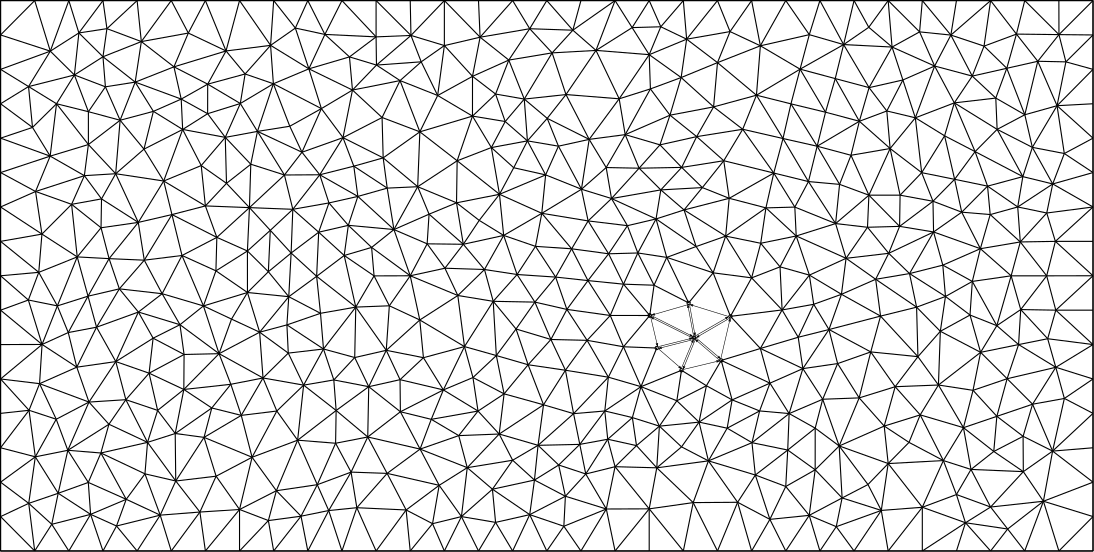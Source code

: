 <?xml version="1.0"?>
<!DOCTYPE ipe SYSTEM "ipe.dtd">
<ipe version="70005" creator="Ipe 7.1.4">
<info created="D:20130329152324" modified="D:20130401013319"/>
<ipestyle name="basic">
<symbol name="arrow/arc(spx)">
<path stroke="sym-stroke" fill="sym-stroke" pen="sym-pen">
0 0 m
-1 0.333 l
-1 -0.333 l
h
</path>
</symbol>
<symbol name="arrow/farc(spx)">
<path stroke="sym-stroke" fill="white" pen="sym-pen">
0 0 m
-1 0.333 l
-1 -0.333 l
h
</path>
</symbol>
<symbol name="mark/circle(sx)" transformations="translations">
<path fill="sym-stroke">
0.6 0 0 0.6 0 0 e
0.4 0 0 0.4 0 0 e
</path>
</symbol>
<symbol name="mark/disk(sx)" transformations="translations">
<path fill="sym-stroke">
0.6 0 0 0.6 0 0 e
</path>
</symbol>
<symbol name="mark/fdisk(sfx)" transformations="translations">
<group>
<path fill="sym-fill">
0.5 0 0 0.5 0 0 e
</path>
<path fill="sym-stroke" fillrule="eofill">
0.6 0 0 0.6 0 0 e
0.4 0 0 0.4 0 0 e
</path>
</group>
</symbol>
<symbol name="mark/box(sx)" transformations="translations">
<path fill="sym-stroke" fillrule="eofill">
-0.6 -0.6 m
0.6 -0.6 l
0.6 0.6 l
-0.6 0.6 l
h
-0.4 -0.4 m
0.4 -0.4 l
0.4 0.4 l
-0.4 0.4 l
h
</path>
</symbol>
<symbol name="mark/square(sx)" transformations="translations">
<path fill="sym-stroke">
-0.6 -0.6 m
0.6 -0.6 l
0.6 0.6 l
-0.6 0.6 l
h
</path>
</symbol>
<symbol name="mark/fsquare(sfx)" transformations="translations">
<group>
<path fill="sym-fill">
-0.5 -0.5 m
0.5 -0.5 l
0.5 0.5 l
-0.5 0.5 l
h
</path>
<path fill="sym-stroke" fillrule="eofill">
-0.6 -0.6 m
0.6 -0.6 l
0.6 0.6 l
-0.6 0.6 l
h
-0.4 -0.4 m
0.4 -0.4 l
0.4 0.4 l
-0.4 0.4 l
h
</path>
</group>
</symbol>
<symbol name="mark/cross(sx)" transformations="translations">
<group>
<path fill="sym-stroke">
-0.43 -0.57 m
0.57 0.43 l
0.43 0.57 l
-0.57 -0.43 l
h
</path>
<path fill="sym-stroke">
-0.43 0.57 m
0.57 -0.43 l
0.43 -0.57 l
-0.57 0.43 l
h
</path>
</group>
</symbol>
<symbol name="arrow/fnormal(spx)">
<path stroke="sym-stroke" fill="white" pen="sym-pen">
0 0 m
-1 0.333 l
-1 -0.333 l
h
</path>
</symbol>
<symbol name="arrow/pointed(spx)">
<path stroke="sym-stroke" fill="sym-stroke" pen="sym-pen">
0 0 m
-1 0.333 l
-0.8 0 l
-1 -0.333 l
h
</path>
</symbol>
<symbol name="arrow/fpointed(spx)">
<path stroke="sym-stroke" fill="white" pen="sym-pen">
0 0 m
-1 0.333 l
-0.8 0 l
-1 -0.333 l
h
</path>
</symbol>
<symbol name="arrow/linear(spx)">
<path stroke="sym-stroke" pen="sym-pen">
-1 0.333 m
0 0 l
-1 -0.333 l
</path>
</symbol>
<symbol name="arrow/fdouble(spx)">
<path stroke="sym-stroke" fill="white" pen="sym-pen">
0 0 m
-1 0.333 l
-1 -0.333 l
h
-1 0 m
-2 0.333 l
-2 -0.333 l
h
</path>
</symbol>
<symbol name="arrow/double(spx)">
<path stroke="sym-stroke" fill="sym-stroke" pen="sym-pen">
0 0 m
-1 0.333 l
-1 -0.333 l
h
-1 0 m
-2 0.333 l
-2 -0.333 l
h
</path>
</symbol>
<pen name="heavier" value="0.8"/>
<pen name="fat" value="1.2"/>
<pen name="ultrafat" value="2"/>
<symbolsize name="large" value="5"/>
<symbolsize name="small" value="2"/>
<symbolsize name="tiny" value="1.1"/>
<arrowsize name="large" value="10"/>
<arrowsize name="small" value="5"/>
<arrowsize name="tiny" value="3"/>
<color name="red" value="1 0 0"/>
<color name="green" value="0 1 0"/>
<color name="blue" value="0 0 1"/>
<color name="yellow" value="1 1 0"/>
<color name="orange" value="1 0.647 0"/>
<color name="gold" value="1 0.843 0"/>
<color name="purple" value="0.627 0.125 0.941"/>
<color name="gray" value="0.745"/>
<color name="brown" value="0.647 0.165 0.165"/>
<color name="navy" value="0 0 0.502"/>
<color name="pink" value="1 0.753 0.796"/>
<color name="seagreen" value="0.18 0.545 0.341"/>
<color name="turquoise" value="0.251 0.878 0.816"/>
<color name="violet" value="0.933 0.51 0.933"/>
<color name="darkblue" value="0 0 0.545"/>
<color name="darkcyan" value="0 0.545 0.545"/>
<color name="darkgray" value="0.663"/>
<color name="darkgreen" value="0 0.392 0"/>
<color name="darkmagenta" value="0.545 0 0.545"/>
<color name="darkorange" value="1 0.549 0"/>
<color name="darkred" value="0.545 0 0"/>
<color name="lightblue" value="0.678 0.847 0.902"/>
<color name="lightcyan" value="0.878 1 1"/>
<color name="lightgray" value="0.827"/>
<color name="lightgreen" value="0.565 0.933 0.565"/>
<color name="lightyellow" value="1 1 0.878"/>
<dashstyle name="dashed" value="[4] 0"/>
<dashstyle name="dotted" value="[1 3] 0"/>
<dashstyle name="dash dotted" value="[4 2 1 2] 0"/>
<dashstyle name="dash dot dotted" value="[4 2 1 2 1 2] 0"/>
<textsize name="large" value="\large"/>
<textsize name="Large" value="\Large"/>
<textsize name="LARGE" value="\LARGE"/>
<textsize name="huge" value="\huge"/>
<textsize name="Huge" value="\Huge"/>
<textsize name="small" value="\small"/>
<textsize name="footnote" value="\footnotesize"/>
<textsize name="tiny" value="\tiny"/>
<textstyle name="center" begin="\begin{center}" end="\end{center}"/>
<textstyle name="itemize" begin="\begin{itemize}" end="\end{itemize}"/>
<textstyle name="item" begin="\begin{itemize}\item{}" end="\end{itemize}"/>
<gridsize name="4 pts" value="4"/>
<gridsize name="8 pts (~3 mm)" value="8"/>
<gridsize name="16 pts (~6 mm)" value="16"/>
<gridsize name="32 pts (~12 mm)" value="32"/>
<gridsize name="10 pts (~3.5 mm)" value="10"/>
<gridsize name="20 pts (~7 mm)" value="20"/>
<gridsize name="14 pts (~5 mm)" value="14"/>
<gridsize name="28 pts (~10 mm)" value="28"/>
<gridsize name="56 pts (~20 mm)" value="56"/>
<anglesize name="90 deg" value="90"/>
<anglesize name="60 deg" value="60"/>
<anglesize name="45 deg" value="45"/>
<anglesize name="30 deg" value="30"/>
<anglesize name="22.5 deg" value="22.5"/>
<tiling name="falling" angle="-60" step="4" width="1"/>
<tiling name="rising" angle="30" step="4" width="1"/>
</ipestyle>
<page>
<layer name="alpha"/>
<view layers="alpha" active="alpha"/>
<path layer="alpha" stroke="black">
89.5139 753.242 m
89.5139 555.088 l
482.797 555.088 l
482.797 753.242 l
h
</path>
<path stroke="black">
283.013 593.127 m
290.44 586.036 l
</path>
<path stroke="black">
464.941 572.996 m
452.071 563 l
</path>
<path stroke="black">
335.316 753.242 m
327.196 743.803 l
</path>
<path stroke="black">
367.869 691.15 m
375.451 678.892 l
</path>
<path stroke="black">
469.852 715.387 m
473.035 731.169 l
</path>
<path stroke="black">
439.32 726.047 m
451.759 728.861 l
</path>
<path stroke="black">
237.259 740.68 m
224.843 730.013 l
</path>
<path stroke="black">
102.027 588.983 m
99.7619 605.738 l
</path>
<path stroke="black">
139.097 673.378 m
125.86 681.842 l
</path>
<path stroke="black">
154.547 717.769 m
164.057 712.516 l
</path>
<path stroke="black">
236.995 555.088 m
245.026 564.918 l
</path>
<path stroke="black">
214.714 672.325 m
223.093 664.374 l
</path>
<path stroke="black">
414.353 724.652 m
408.567 713.49 l
</path>
<path stroke="black">
126.384 733.01 m
127.807 743.126 l
</path>
<path stroke="black">
444.829 686.438 m
445.781 676.198 l
</path>
<path stroke="black">
193.268 646.63 m
192.604 636.483 l
</path>
<path stroke="black">
445.926 555.088 m
436.884 565.25 l
</path>
<path stroke="black">
215.701 583.483 m
207.65 569.652 l
</path>
<path stroke="black">
246.87 719.064 m
240.949 731.188 l
</path>
<path stroke="black">
272.478 731.818 m
267.726 719.58 l
</path>
<path stroke="black">
316.969 603.113 m
308.097 595.315 l
</path>
<path stroke="black">
316.969 603.113 m
318.451 593.017 l
</path>
<path stroke="black">
318.451 593.017 m
308.097 595.315 l
</path>
<path stroke="black">
146.993 567.992 m
131.255 564.08 l
</path>
<path stroke="black">
327.203 685.078 m
342.16 685.91 l
</path>
<path stroke="black">
152.582 580.283 m
152.393 597.375 l
</path>
<path stroke="black">
362.773 605.508 m
351.087 599.294 l
</path>
<path stroke="black">
442.327 626.607 m
448.165 636.202 l
</path>
<path stroke="black">
137.979 723.88 m
127.258 722.193 l
</path>
<path stroke="black">
109.961 643.322 m
99.5201 645.434 l
</path>
<path stroke="black">
436.157 599.482 m
438.873 584.44 l
</path>
<path stroke="black">
205.011 714.344 m
198.022 698.636 l
</path>
<path stroke="black">
456.771 642.001 m
466.478 631.499 l
</path>
<path stroke="black">
121 646.822 m
113.885 633.73 l
</path>
<path stroke="black">
253.662 680.435 m
261.83 674.102 l
</path>
<path stroke="black">
456.619 666.341 m
466.145 676.763 l
</path>
<path stroke="black">
391.416 592.895 m
401.779 579.014 l
</path>
<path stroke="black">
380.634 567.918 m
390.367 563.843 l
</path>
<path stroke="black">
164.082 723.147 m
177.552 726.81 l
</path>
<path stroke="black">
280.01 568.167 m
292.3 563.989 l
</path>
<path stroke="black">
307.59 570.2 m
300.188 582.81 l
</path>
<path stroke="black">
392.236 647.494 m
382.247 643.898 l
</path>
<path stroke="black">
256.099 665.502 m
253.662 680.435 l
</path>
<path stroke="black">
253.662 680.435 m
243.777 676.341 l
</path>
<path stroke="black">
257.519 585.083 m
273.866 587.757 l
</path>
<path stroke="black">
393.892 660.449 m
409.247 662.253 l
</path>
<path stroke="black">
425.19 680.992 m
413.345 683.176 l
</path>
<path stroke="black">
198.618 614.797 m
209.488 616.664 l
</path>
<path stroke="black">
194.727 678.093 m
207.738 680.388 l
</path>
<path stroke="black">
370.866 641.864 m
370.128 657.378 l
</path>
<path stroke="black">
293.062 719.4 m
286.308 710.831 l
</path>
<path stroke="black">
325.49 674.629 m
318.93 662.369 l
</path>
<path stroke="black">
187.835 753.242 m
195.641 743.337 l
</path>
<path stroke="black">
407.627 600.058 m
416.557 594.183 l
</path>
<path stroke="black">
267.726 719.58 m
259.415 725.96 l
</path>
<path stroke="black">
259.405 711.644 m
267.726 719.58 l
</path>
<path stroke="black">
352.874 609.488 m
362.773 605.508 l
</path>
<path stroke="black">
366.496 615.507 m
362.773 605.508 l
</path>
<path stroke="black">
348.947 623.695 m
343.621 614.577 l
</path>
<path stroke="black">
315.183 672.202 m
325.49 674.629 l
</path>
<path stroke="black">
309.455 681.969 m
325.49 674.629 l
</path>
<path stroke="black">
142.423 594.195 m
128.524 600.709 l
</path>
<path stroke="black">
186.614 670.527 m
185.923 655.62 l
</path>
<path stroke="black">
382.776 584.317 m
382.785 599.306 l
</path>
<path stroke="black">
288.079 734.409 m
295.541 742.571 l
</path>
<path stroke="black">
131.002 623.274 m
139.132 641.107 l
</path>
<path stroke="black">
147.684 647.705 m
154.105 636.547 l
</path>
<path stroke="black">
409.056 753.242 m
420.366 741.967 l
</path>
<path stroke="black">
393.015 737.393 m
402.071 743.618 l
</path>
<path stroke="black">
340.97 601.477 m
334.664 592.569 l
</path>
<path stroke="black">
326.695 600.025 m
318.451 593.017 l
</path>
<path stroke="black">
318.451 593.017 m
310.735 585.431 l
</path>
<path stroke="black">
325.752 585.032 m
318.451 593.017 l
</path>
<path stroke="black">
320.064 614.241 m
332.976 609.169 l
</path>
<path stroke="black">
263.73 656.413 m
249.483 656.883 l
</path>
<path stroke="black">
266.201 700.326 m
274.254 693.056 l
</path>
<path stroke="black">
175.545 555.088 m
185.928 566.044 l
</path>
<path stroke="black">
421.116 691.28 m
425.19 680.992 l
</path>
<path stroke="black">
432.979 688.889 m
425.19 680.992 l
</path>
<path stroke="black">
214.714 672.325 m
231.129 670.8 l
</path>
<path stroke="black">
231.129 670.8 m
223.093 664.374 l
</path>
<path stroke="black">
218.139 682.733 m
231.129 670.8 l
</path>
<path stroke="black">
231.129 670.8 m
228.71 685.72 l
</path>
<path stroke="black">
204.429 690.524 m
216.685 693.62 l
</path>
<path stroke="black">
175.828 716.183 m
164.082 723.147 l
</path>
<path stroke="black">
164.082 723.147 m
164.057 712.516 l
</path>
<path stroke="black">
155.072 706.835 m
154.547 717.769 l
</path>
<path stroke="black">
134.753 573.689 m
146.993 567.992 l
</path>
<path stroke="black">
146.993 567.992 m
141.497 582.854 l
</path>
<path stroke="black">
300.977 652.429 m
289.341 653.693 l
</path>
<path stroke="black">
275.46 654.612 m
289.341 653.693 l
</path>
<path stroke="black">
468.249 591.051 m
472.482 610.001 l
</path>
<path stroke="black">
366.472 566.47 m
361.232 582.434 l
</path>
<path stroke="black">
284.36 676.651 m
301.038 673.91 l
</path>
<path stroke="black">
315.183 672.202 m
309.455 681.969 l
</path>
<path stroke="black">
315.183 672.202 m
301.038 673.91 l
</path>
<path stroke="black">
309.455 681.969 m
327.203 685.078 l
</path>
<path stroke="black">
335.573 677.862 m
327.203 685.078 l
</path>
<path stroke="black">
327.203 685.078 m
325.49 674.629 l
</path>
<path stroke="black">
327.203 685.078 m
334.722 693.177 l
</path>
<path stroke="black">
319.386 692.889 m
327.203 685.078 l
</path>
<path stroke="black">
334.722 693.177 m
342.16 685.91 l
</path>
<path stroke="black">
314.384 704.976 m
326.899 701.294 l
</path>
<path stroke="black">
468.29 687.219 m
457.533 689.856 l
</path>
<path stroke="black">
469.852 715.387 m
472.465 698.17 l
</path>
<path stroke="black">
427.832 634.175 m
429.68 646.715 l
</path>
<path stroke="black">
283.013 593.127 m
298.036 593.464 l
</path>
<path stroke="black">
298.036 593.464 m
295.802 604.525 l
</path>
<path stroke="black">
179.111 678.697 m
170.851 687.44 l
</path>
<path stroke="black">
194.118 662.356 m
185.923 655.62 l
</path>
<path stroke="black">
178.386 663.086 m
186.614 670.527 l
</path>
<path stroke="black">
269.018 597.191 m
261.401 605.463 l
</path>
<path stroke="black">
432.869 716.41 m
448.277 706.87 l
</path>
<path stroke="black">
286.308 710.831 m
278.048 717.78 l
</path>
<path stroke="black">
279.183 702.721 m
286.308 710.831 l
</path>
<path stroke="black">
222.059 614.234 m
233.332 616.761 l
</path>
<path stroke="black">
383.489 700.803 m
391.561 687.07 l
</path>
<path stroke="black">
162.553 643.307 m
172.66 638.564 l
</path>
<path stroke="black">
224.843 730.013 m
224.705 740.168 l
</path>
<path stroke="black">
224.843 730.013 m
215.124 732.96 l
</path>
<path stroke="black">
125.86 681.842 m
130.959 690.901 l
</path>
<path stroke="black">
125.86 681.842 m
119.684 690.204 l
</path>
<path stroke="black">
445.926 753.242 m
455.23 741.167 l
</path>
<path stroke="black">
102.027 588.983 m
99.6579 572.237 l
</path>
<path stroke="black">
113.73 591.335 m
121.102 579.768 l
</path>
<path stroke="black">
378.34 620.74 m
376.668 632.033 l
</path>
<path stroke="black">
121.929 568.276 m
107.949 564.697 l
</path>
<path stroke="black">
347.606 730.895 m
352.129 742.069 l
</path>
<path stroke="black">
325.49 674.629 m
329.333 660.783 l
</path>
<path stroke="black">
315.183 672.202 m
308.411 662.078 l
</path>
<path stroke="black">
318.93 662.369 m
315.183 672.202 l
</path>
<path stroke="black">
318.93 662.369 m
308.411 662.078 l
</path>
<path stroke="black">
313.772 651.14 m
318.93 662.369 l
</path>
<path stroke="black">
295.115 663.874 m
300.977 652.429 l
</path>
<path stroke="black">
295.115 663.874 m
308.411 662.078 l
</path>
<path stroke="black">
301.038 673.91 m
295.115 663.874 l
</path>
<path stroke="black">
308.411 662.078 m
301.038 673.91 l
</path>
<path stroke="black">
217.392 642.889 m
217.009 624.732 l
</path>
<path stroke="black">
261.401 605.463 m
270.787 611.656 l
</path>
<path stroke="black">
261.401 605.463 m
259.575 617.531 l
</path>
<path stroke="black">
269.018 597.191 m
254.456 596.62 l
</path>
<path stroke="black">
257.519 585.083 m
269.018 597.191 l
</path>
<path stroke="black">
269.018 597.191 m
273.866 587.757 l
</path>
<path stroke="black">
320.064 614.241 m
334.644 620.137 l
</path>
<path stroke="black">
320.064 614.241 m
325.736 628.151 l
</path>
<path stroke="black">
210.321 605.666 m
210.127 593.875 l
</path>
<path stroke="black">
248.923 613.069 m
244.568 602.482 l
</path>
<path stroke="black">
261.401 605.463 m
248.923 613.069 l
</path>
<path stroke="black">
416.742 654.959 m
425.396 669.93 l
</path>
<path stroke="black">
121 646.822 m
128.585 660.333 l
</path>
<path stroke="black">
303.868 735.293 m
316.881 743.502 l
</path>
<path stroke="black">
455.23 741.167 m
443.568 736.838 l
</path>
<path stroke="black">
443.568 736.838 m
451.759 728.861 l
</path>
<path stroke="black">
432.869 716.41 m
447.798 718.135 l
</path>
<path stroke="black">
447.798 718.135 m
439.32 726.047 l
</path>
<path stroke="black">
402.117 683.175 m
401.612 671.626 l
</path>
<path stroke="black">
146.058 605.703 m
155.49 613.232 l
</path>
<path stroke="black">
142.978 619.095 m
146.058 605.703 l
</path>
<path stroke="black">
473.035 731.169 m
482.797 728.473 l
</path>
<path stroke="black">
482.797 740.858 m
473.035 731.169 l
</path>
<path stroke="black">
121 646.822 m
124.069 635.655 l
</path>
<path stroke="black">
132.278 649.455 m
121 646.822 l
</path>
<path stroke="black">
124.069 635.655 m
113.885 633.73 l
</path>
<path stroke="black">
256.099 665.502 m
263.73 656.413 l
</path>
<path stroke="black">
270.635 668.69 m
263.73 656.413 l
</path>
<path stroke="black">
457.708 583.652 m
457.627 596.366 l
</path>
<path stroke="black">
436.157 599.482 m
447.073 590.916 l
</path>
<path stroke="black">
436.157 599.482 m
448.179 603.564 l
</path>
<path stroke="black">
455.998 629.396 m
442.327 626.607 l
</path>
<path stroke="black">
442.327 626.607 m
451.874 617.104 l
</path>
<path stroke="black">
427.832 634.175 m
427.15 614.835 l
</path>
<path stroke="black">
255.43 567.47 m
267.72 565.386 l
</path>
<path stroke="black">
217.392 642.889 m
228.366 627.326 l
</path>
<path stroke="black">
228.366 627.326 m
229.474 643.356 l
</path>
<path stroke="black">
187.727 723.291 m
181.995 706.142 l
</path>
<path stroke="black">
314.384 704.976 m
330.503 711.975 l
</path>
<path stroke="black">
314.384 704.976 m
323.461 721.437 l
</path>
<path stroke="black">
288.079 734.409 m
280.01 743.1 l
</path>
<path stroke="black">
272.478 731.818 m
280.01 743.1 l
</path>
<path stroke="black">
183.998 617.369 m
172.412 615.101 l
</path>
<path stroke="black">
121.34 608.696 m
113.73 591.335 l
</path>
<path stroke="black">
89.5139 716.089 m
101.015 707.574 l
</path>
<path stroke="black">
107.422 735.026 m
99.5871 722.281 l
</path>
<path stroke="black">
121.135 701.407 m
121.135 713.232 l
</path>
<path stroke="black">
126.384 753.242 m
117.708 741.589 l
</path>
<path stroke="black">
117.708 741.589 m
127.807 743.126 l
</path>
<path stroke="black">
179.111 678.697 m
163.254 679.311 l
</path>
<path stroke="black">
178.386 663.086 m
179.111 678.697 l
</path>
<path stroke="black">
179.111 678.697 m
167.375 667.986 l
</path>
<path stroke="black">
266.871 644.968 m
267.99 625.439 l
</path>
<path stroke="black">
300.671 630.921 m
287.637 631.231 l
</path>
<path stroke="black">
284.979 607.722 m
279.432 622.134 l
</path>
<path stroke="black">
289.341 653.693 m
295.115 663.874 l
</path>
<path stroke="black">
282.091 664.751 m
289.341 653.693 l
</path>
<path stroke="black">
270.635 668.69 m
275.46 654.612 l
</path>
<path stroke="black">
275.46 654.612 m
282.091 664.751 l
</path>
<path stroke="black">
127.258 722.193 m
126.384 733.01 l
</path>
<path stroke="black">
116.099 726.451 m
127.258 722.193 l
</path>
<path stroke="black">
442.327 626.607 m
438.52 640.03 l
</path>
<path stroke="black">
427.832 634.175 m
442.327 626.607 l
</path>
<path stroke="black">
438.52 640.03 m
427.832 634.175 l
</path>
<path stroke="black">
439.601 612.924 m
442.327 626.607 l
</path>
<path stroke="black">
442.327 626.607 m
427.15 614.835 l
</path>
<path stroke="black">
273.865 753.242 m
262.146 740.047 l
</path>
<path stroke="black">
262.146 740.047 m
280.01 743.1 l
</path>
<path stroke="black">
300.671 630.921 m
292.871 620.156 l
</path>
<path stroke="black">
300.671 630.921 m
308.32 617.653 l
</path>
<path stroke="black">
323.226 639.868 m
309.005 639.875 l
</path>
<path stroke="black">
380.634 567.918 m
392.47 574.182 l
</path>
<path stroke="black">
380.634 567.918 m
382.776 584.317 l
</path>
<path stroke="black">
155.072 706.835 m
144.529 713.355 l
</path>
<path stroke="black">
141.144 699.751 m
144.529 713.355 l
</path>
<path stroke="black">
198.618 614.797 m
205.771 627.803 l
</path>
<path stroke="black">
198.618 614.797 m
193.092 626.327 l
</path>
<path stroke="black">
429.68 646.715 m
438.52 640.03 l
</path>
<path stroke="black">
429.68 646.715 m
439.348 652.133 l
</path>
<path stroke="black">
266.871 644.968 m
275.087 635.004 l
</path>
<path stroke="black">
275.087 635.004 m
267.99 625.439 l
</path>
<path stroke="black">
421.116 691.28 m
432.979 688.889 l
</path>
<path stroke="black">
429.366 704.55 m
432.979 688.889 l
</path>
<path stroke="black">
142.978 619.095 m
155.49 613.232 l
</path>
<path stroke="black">
155.58 625.828 m
142.978 619.095 l
</path>
<path stroke="black">
165.553 606.571 m
155.49 613.232 l
</path>
<path stroke="black">
155.49 613.232 m
152.393 597.375 l
</path>
<path stroke="black">
144.433 631.695 m
155.58 625.828 l
</path>
<path stroke="black">
320.064 614.241 m
313.761 628.606 l
</path>
<path stroke="black">
313.761 628.606 m
308.32 617.653 l
</path>
<path stroke="black">
279.432 622.134 m
292.871 620.156 l
</path>
<path stroke="black">
292.871 620.156 m
287.637 631.231 l
</path>
<path stroke="black">
193.092 626.327 m
205.771 627.803 l
</path>
<path stroke="black">
192.604 636.483 m
182.782 633.853 l
</path>
<path stroke="black">
193.092 626.327 m
192.604 636.483 l
</path>
<path stroke="black">
203.534 578.956 m
197.682 567.615 l
</path>
<path stroke="black">
207.65 569.652 m
203.534 578.956 l
</path>
<path stroke="black">
458.217 753.242 m
455.23 741.167 l
</path>
<path stroke="black">
443.568 736.838 m
445.926 753.242 l
</path>
<path stroke="black">
421.346 570.827 m
421.346 555.088 l
</path>
<path stroke="black">
436.884 565.25 m
421.346 555.088 l
</path>
<path stroke="black">
433.636 555.088 m
436.884 565.25 l
</path>
<path stroke="black">
452.071 563 m
445.926 570.912 l
</path>
<path stroke="black">
436.884 565.25 m
452.071 563 l
</path>
<path stroke="black">
249.285 737.04 m
249.285 753.242 l
</path>
<path stroke="black">
175.545 555.088 m
175.545 570.024 l
</path>
<path stroke="black">
175.545 570.024 m
185.928 566.044 l
</path>
<path stroke="black">
224.705 740.168 m
237.259 740.68 l
</path>
<path stroke="black">
237.259 740.68 m
224.705 753.242 l
</path>
<path stroke="black">
126.384 753.242 m
127.807 743.126 l
</path>
<path stroke="black">
127.807 743.126 m
140.192 738.472 l
</path>
<path stroke="black">
138.674 753.242 m
127.807 743.126 l
</path>
<path stroke="black">
336.502 739.341 m
327.196 743.803 l
</path>
<path stroke="black">
327.196 743.803 m
323.026 753.242 l
</path>
<path stroke="black">
323.026 570.26 m
323.026 555.088 l
</path>
<path stroke="black">
396.766 753.242 m
402.071 743.618 l
</path>
<path stroke="black">
410.451 736.509 m
409.056 753.242 l
</path>
<path stroke="black">
402.071 743.618 m
410.451 736.509 l
</path>
<path stroke="black">
409.056 753.242 m
402.071 743.618 l
</path>
<path stroke="black">
366.472 566.47 m
372.186 555.088 l
</path>
<path stroke="black">
436.884 565.25 m
445.926 570.912 l
</path>
<path stroke="black">
436.884 565.25 m
433.621 575.407 l
</path>
<path stroke="black">
421.346 570.827 m
436.884 565.25 l
</path>
<path stroke="black">
346.209 714.967 m
340.111 704.259 l
</path>
<path stroke="black">
409.247 662.253 m
404.554 652.906 l
</path>
<path stroke="black">
416.742 654.959 m
409.247 662.253 l
</path>
<path stroke="black">
425.19 680.992 m
413.168 671.949 l
</path>
<path stroke="black">
401.612 671.626 m
390.129 672.956 l
</path>
<path stroke="black">
393.892 660.449 m
401.612 671.626 l
</path>
<path stroke="black">
413.168 671.949 m
401.612 671.626 l
</path>
<path stroke="black">
401.612 671.626 m
409.247 662.253 l
</path>
<path stroke="black">
392.236 647.494 m
387.74 634.813 l
</path>
<path stroke="black">
406.308 639.65 m
392.236 647.494 l
</path>
<path stroke="black">
444.829 686.438 m
440.345 698.858 l
</path>
<path stroke="black">
440.345 698.858 m
432.979 688.889 l
</path>
<path stroke="black">
421.116 691.28 m
429.366 704.55 l
</path>
<path stroke="black">
217.774 570.668 m
224.705 555.088 l
</path>
<path stroke="black">
99.5201 645.434 m
103.27 655.405 l
</path>
<path stroke="black">
89.5139 654.165 m
99.5201 645.434 l
</path>
<path stroke="black">
469.246 666.55 m
482.797 666.55 l
</path>
<path stroke="black">
469.397 641.781 m
482.797 641.781 l
</path>
<path stroke="black">
89.5139 592.242 m
99.7619 605.738 l
</path>
<path stroke="black">
89.5139 579.858 m
102.027 588.983 l
</path>
<path stroke="black">
102.027 588.983 m
89.5139 592.242 l
</path>
<path stroke="black">
469.397 621.216 m
482.797 617.012 l
</path>
<path stroke="black">
99.5871 722.281 m
89.5139 728.473 l
</path>
<path stroke="black">
89.5139 716.089 m
99.5871 722.281 l
</path>
<path stroke="black">
107.37 697.236 m
89.5139 691.319 l
</path>
<path stroke="black">
482.797 604.627 m
468.249 591.051 l
</path>
<path stroke="black">
468.249 591.051 m
482.797 592.242 l
</path>
<path stroke="black">
469.852 715.387 m
482.797 703.704 l
</path>
<path stroke="black">
482.797 728.473 m
469.852 715.387 l
</path>
<path stroke="black">
469.852 715.387 m
482.797 716.089 l
</path>
<path stroke="black">
469.246 666.55 m
456.619 666.341 l
</path>
<path stroke="black">
456.619 666.341 m
466.117 654.146 l
</path>
<path stroke="black">
236.995 753.242 m
237.259 740.68 l
</path>
<path stroke="black">
237.259 740.68 m
249.285 753.242 l
</path>
<path stroke="black">
249.285 737.04 m
237.259 740.68 l
</path>
<path stroke="black">
240.949 731.188 m
249.285 737.04 l
</path>
<path stroke="black">
237.259 740.68 m
240.949 731.188 l
</path>
<path stroke="black">
402.179 721.896 m
414.353 724.652 l
</path>
<path stroke="black">
410.451 736.509 m
414.353 724.652 l
</path>
<path stroke="black">
410.451 736.509 m
425.784 729.665 l
</path>
<path stroke="black">
420.366 741.967 m
410.451 736.509 l
</path>
<path stroke="black">
425.784 729.665 m
420.366 741.967 l
</path>
<path stroke="black">
203.302 653.973 m
204.039 669.852 l
</path>
<path stroke="black">
223.093 664.374 m
213.223 661.469 l
</path>
<path stroke="black">
223.093 664.374 m
223.974 654.123 l
</path>
<path stroke="black">
236.995 654.165 m
223.093 664.374 l
</path>
<path stroke="black">
194.118 662.356 m
193.268 646.63 l
</path>
<path stroke="black">
203.302 653.973 m
194.118 662.356 l
</path>
<path stroke="black">
204.039 669.852 m
194.727 678.093 l
</path>
<path stroke="black">
194.118 662.356 m
204.039 669.852 l
</path>
<path stroke="black">
148.245 688.277 m
151.212 676.198 l
</path>
<path stroke="black">
455.998 629.396 m
456.771 642.001 l
</path>
<path stroke="black">
448.165 636.202 m
455.998 629.396 l
</path>
<path stroke="black">
442.249 663.913 m
453.324 654.15 l
</path>
<path stroke="black">
453.324 654.15 m
456.619 666.341 l
</path>
<path stroke="black">
442.249 663.913 m
456.619 666.341 l
</path>
<path stroke="black">
186.723 737.115 m
187.835 753.242 l
</path>
<path stroke="black">
186.723 737.115 m
175.545 753.242 l
</path>
<path stroke="black">
179.596 694.318 m
179.111 678.697 l
</path>
<path stroke="black">
179.111 678.697 m
191.711 690.448 l
</path>
<path stroke="black">
290.44 586.036 m
281.715 580.622 l
</path>
<path stroke="black">
298.036 593.464 m
290.44 586.036 l
</path>
<path stroke="black">
448.277 706.87 m
440.345 698.858 l
</path>
<path stroke="black">
440.345 698.858 m
457.533 689.856 l
</path>
<path stroke="black">
460.956 700.39 m
448.277 706.87 l
</path>
<path stroke="black">
457.533 689.856 m
460.956 700.39 l
</path>
<path stroke="black">
448.277 706.87 m
457.533 689.856 l
</path>
<path stroke="black">
387.74 634.813 m
378.34 620.74 l
</path>
<path stroke="black">
387.74 634.813 m
390.855 622.557 l
</path>
<path stroke="black">
395.666 697.546 m
391.561 687.07 l
</path>
<path stroke="black">
380.355 688.075 m
383.489 700.803 l
</path>
<path stroke="black">
408.567 713.49 m
402.179 721.896 l
</path>
<path stroke="black">
408.567 713.49 m
398.68 709.786 l
</path>
<path stroke="black">
303.868 735.293 m
310.735 753.242 l
</path>
<path stroke="black">
295.541 742.571 m
303.868 735.293 l
</path>
<path stroke="black">
310.735 753.242 m
295.541 742.571 l
</path>
<path stroke="black">
134.753 573.689 m
141.497 582.854 l
</path>
<path stroke="black">
152.582 580.283 m
146.993 567.992 l
</path>
<path stroke="black">
115.087 679.884 m
119.684 690.204 l
</path>
<path stroke="black">
125.86 681.842 m
115.087 679.884 l
</path>
<path stroke="black">
125.688 671.449 m
125.86 681.842 l
</path>
<path stroke="black">
464.941 572.996 m
458.217 555.088 l
</path>
<path stroke="black">
464.941 572.996 m
470.507 555.088 l
</path>
<path stroke="black">
482.797 567.473 m
470.507 555.088 l
</path>
<path stroke="black">
464.941 572.996 m
482.797 567.473 l
</path>
<path stroke="black">
445.926 570.912 m
464.941 572.996 l
</path>
<path stroke="black">
445.926 570.912 m
457.708 583.652 l
</path>
<path stroke="black">
162.553 643.307 m
178.399 648.141 l
</path>
<path stroke="black">
178.399 648.141 m
167.044 655.939 l
</path>
<path stroke="black">
273.865 753.242 m
280.01 743.1 l
</path>
<path stroke="black">
286.155 753.242 m
280.01 743.1 l
</path>
<path stroke="black">
280.01 743.1 m
295.541 742.571 l
</path>
<path stroke="black">
215.701 583.483 m
217.774 570.668 l
</path>
<path stroke="black">
212.415 555.088 m
217.774 570.668 l
</path>
<path stroke="black">
217.774 570.668 m
207.65 569.652 l
</path>
<path stroke="black">
352.129 742.069 m
363.046 736.957 l
</path>
<path stroke="black">
359.896 753.242 m
352.129 742.069 l
</path>
<path stroke="black">
335.316 753.242 m
336.502 739.341 l
</path>
<path stroke="black">
347.606 753.242 m
335.316 753.242 l
</path>
<path stroke="black">
330.503 711.975 m
346.209 714.967 l
</path>
<path stroke="black">
346.209 714.967 m
334.523 725.531 l
</path>
<path stroke="black">
249.483 656.883 m
256.099 665.502 l
</path>
<path stroke="black">
249.483 656.883 m
243.086 665.665 l
</path>
<path stroke="black">
107.422 735.026 m
101.804 753.242 l
</path>
<path stroke="black">
89.5139 740.858 m
101.804 753.242 l
</path>
<path stroke="black">
89.5139 728.473 m
107.422 735.026 l
</path>
<path stroke="black">
107.422 735.026 m
89.5139 740.858 l
</path>
<path stroke="black">
128.585 660.333 m
132.278 649.455 l
</path>
<path stroke="black">
141.253 659.78 m
128.585 660.333 l
</path>
<path stroke="black">
115.087 679.884 m
102.112 684.505 l
</path>
<path stroke="black">
104.411 669.169 m
102.112 684.505 l
</path>
<path stroke="black">
361.636 719.165 m
374.057 716.052 l
</path>
<path stroke="black">
378.34 620.74 m
363.047 627.987 l
</path>
<path stroke="black">
366.496 615.507 m
373.401 604.554 l
</path>
<path stroke="black">
378.34 620.74 m
366.496 615.507 l
</path>
<path stroke="black">
198.618 614.797 m
183.998 617.369 l
</path>
<path stroke="black">
198.618 614.797 m
188.97 605.471 l
</path>
<path stroke="black">
393.015 737.393 m
380.661 740.962 l
</path>
<path stroke="black">
380.355 688.075 m
371.191 703.572 l
</path>
<path stroke="black">
367.869 691.15 m
380.355 688.075 l
</path>
<path stroke="black">
380.355 688.075 m
375.451 678.892 l
</path>
<path stroke="black">
350.555 668.443 m
363.171 665.865 l
</path>
<path stroke="black">
391.416 592.895 m
409.057 586.566 l
</path>
<path stroke="black">
409.057 586.566 m
407.627 600.058 l
</path>
<path stroke="black">
391.416 592.895 m
407.627 600.058 l
</path>
<path stroke="black">
402.784 626.751 m
411.571 614.227 l
</path>
<path stroke="black">
391.416 592.895 m
398.615 610.2 l
</path>
<path stroke="black">
391.416 592.895 m
385.485 609.713 l
</path>
<path stroke="black">
382.785 599.306 m
391.416 592.895 l
</path>
<path stroke="black">
312.216 717.875 m
323.461 721.437 l
</path>
<path stroke="black">
340.111 704.259 m
330.503 711.975 l
</path>
<path stroke="black">
330.503 711.975 m
326.899 701.294 l
</path>
<path stroke="black">
131.002 623.274 m
121.34 608.696 l
</path>
<path stroke="black">
204.429 690.524 m
212.794 703.892 l
</path>
<path stroke="black">
212.794 703.892 m
198.022 698.636 l
</path>
<path stroke="black">
187.727 723.291 m
193.632 707.994 l
</path>
<path stroke="black">
193.632 707.994 m
205.011 714.344 l
</path>
<path stroke="black">
404.554 652.906 m
406.308 639.65 l
</path>
<path stroke="black">
419.287 642.864 m
406.308 639.65 l
</path>
<path stroke="black">
292.3 563.989 m
286.155 555.088 l
</path>
<path stroke="black">
292.3 563.989 m
298.445 555.088 l
</path>
<path stroke="black">
338.861 572.506 m
347.606 555.088 l
</path>
<path stroke="black">
360.025 594.076 m
372.892 591.427 l
</path>
<path stroke="black">
366.472 566.47 m
354.854 572.62 l
</path>
<path stroke="black">
359.896 555.088 m
366.472 566.47 l
</path>
<path stroke="black">
354.854 572.62 m
361.232 582.434 l
</path>
<path stroke="black">
384.476 555.088 m
380.634 567.918 l
</path>
<path stroke="black">
380.634 567.918 m
372.186 555.088 l
</path>
<path stroke="black">
384.476 555.088 m
372.186 555.088 l
</path>
<path stroke="black">
271.185 709.69 m
259.405 711.644 l
</path>
<path stroke="black">
266.201 700.326 m
279.183 702.721 l
</path>
<path stroke="black">
271.185 709.69 m
266.201 700.326 l
</path>
<path stroke="black">
110.261 575.865 m
121.929 568.276 l
</path>
<path stroke="black">
121.102 579.768 m
110.261 575.865 l
</path>
<path stroke="black">
121.102 579.768 m
121.929 568.276 l
</path>
<path stroke="black">
349.872 695.581 m
356.687 706.908 l
</path>
<path stroke="black">
356.687 706.908 m
340.111 704.259 l
</path>
<path stroke="black">
181.995 706.142 m
175.828 716.183 l
</path>
<path stroke="black">
181.995 706.142 m
170.409 703.992 l
</path>
<path stroke="black">
170.684 735.1 m
157.109 741.541 l
</path>
<path stroke="black">
99.5201 645.434 m
89.5139 641.781 l
</path>
<path stroke="black">
104.453 629.436 m
99.5201 645.434 l
</path>
<path stroke="black">
89.5139 654.165 m
103.27 655.405 l
</path>
<path stroke="black">
390.367 563.843 m
384.476 555.088 l
</path>
<path stroke="black">
390.367 563.843 m
396.766 555.088 l
</path>
<path stroke="black">
233.45 605.209 m
248.923 613.069 l
</path>
<path stroke="black">
233.332 616.761 m
233.45 605.209 l
</path>
<path stroke="black">
248.923 613.069 m
233.332 616.761 l
</path>
<path stroke="black">
290.353 700.823 m
279.183 702.721 l
</path>
<path stroke="black">
290.353 700.823 m
285.741 690.474 l
</path>
<path stroke="black">
395.666 697.546 m
402.117 683.175 l
</path>
<path stroke="black">
402.117 683.175 m
409.761 699.977 l
</path>
<path stroke="black">
380.661 740.962 m
384.476 753.242 l
</path>
<path stroke="black">
380.661 740.962 m
372.186 753.242 l
</path>
<path stroke="black">
137.979 723.88 m
132.553 710.155 l
</path>
<path stroke="black">
132.553 710.155 m
144.529 713.355 l
</path>
<path stroke="black">
155.072 706.835 m
141.144 699.751 l
</path>
<path stroke="black">
455.998 629.396 m
451.874 617.104 l
</path>
<path stroke="black">
436.157 599.482 m
439.601 612.924 l
</path>
<path stroke="black">
439.601 612.924 m
427.15 614.835 l
</path>
<path stroke="black">
367.869 691.15 m
349.872 695.581 l
</path>
<path stroke="black">
350.555 668.443 m
365.044 678.605 l
</path>
<path stroke="black">
137.979 723.88 m
144.529 713.355 l
</path>
<path stroke="black">
144.529 713.355 m
154.547 717.769 l
</path>
<path stroke="black">
157.109 741.541 m
163.254 753.242 l
</path>
<path stroke="black">
157.109 741.541 m
150.964 753.242 l
</path>
<path stroke="black">
137.979 723.88 m
154.547 717.769 l
</path>
<path stroke="black">
154.547 717.769 m
164.082 723.147 l
</path>
<path stroke="black">
151.932 729.38 m
154.547 717.769 l
</path>
<path stroke="black">
138.674 753.242 m
140.192 738.472 l
</path>
<path stroke="black">
150.964 753.242 m
138.674 753.242 l
</path>
<path stroke="black">
140.192 738.472 m
150.964 753.242 l
</path>
<path stroke="black">
224.705 740.168 m
206.27 741.045 l
</path>
<path stroke="black">
215.124 732.96 m
224.705 740.168 l
</path>
<path stroke="black">
150.964 555.088 m
161.282 569.11 l
</path>
<path stroke="black">
161.282 569.11 m
146.993 567.992 l
</path>
<path stroke="black">
273.866 587.757 m
266.588 577.324 l
</path>
<path stroke="black">
281.715 580.622 m
283.013 593.127 l
</path>
<path stroke="black">
273.866 587.757 m
281.715 580.622 l
</path>
<path stroke="black">
283.013 593.127 m
273.866 587.757 l
</path>
<path stroke="black">
99.7619 605.738 m
109.554 602.518 l
</path>
<path stroke="black">
99.7619 605.738 m
103.554 615.323 l
</path>
<path stroke="black">
451.874 617.104 m
439.601 612.924 l
</path>
<path stroke="black">
439.601 612.924 m
448.179 603.564 l
</path>
<path stroke="black">
457.708 583.652 m
447.073 590.916 l
</path>
<path stroke="black">
438.873 584.44 m
457.708 583.652 l
</path>
<path stroke="black">
447.073 590.916 m
438.873 584.44 l
</path>
<path stroke="black">
352.274 639.56 m
346.047 655.224 l
</path>
<path stroke="black">
470.537 740.982 m
482.797 740.858 l
</path>
<path stroke="black">
482.797 753.242 m
470.537 740.982 l
</path>
<path stroke="black">
266.588 577.324 m
267.72 565.386 l
</path>
<path stroke="black">
261.575 555.088 m
255.43 567.47 l
</path>
<path stroke="black">
99.6579 572.237 m
89.5139 579.858 l
</path>
<path stroke="black">
187.727 723.291 m
205.011 714.344 l
</path>
<path stroke="black">
121.929 568.276 m
114.094 555.088 l
</path>
<path stroke="black">
107.949 564.697 m
101.804 555.088 l
</path>
<path stroke="black">
114.094 555.088 m
107.949 564.697 l
</path>
<path stroke="black">
344.345 587.53 m
334.664 592.569 l
</path>
<path stroke="black">
326.695 600.025 m
340.97 601.477 l
</path>
<path stroke="black">
332.976 609.169 m
326.695 600.025 l
</path>
<path stroke="black">
131.002 623.274 m
134.62 609.553 l
</path>
<path stroke="black">
134.62 609.553 m
142.978 619.095 l
</path>
<path stroke="black">
134.62 609.553 m
121.34 608.696 l
</path>
<path stroke="black">
128.524 600.709 m
134.62 609.553 l
</path>
<path stroke="black">
121.34 608.696 m
128.524 600.709 l
</path>
<path stroke="black">
209.488 616.664 m
210.321 605.666 l
</path>
<path stroke="black">
217.009 624.732 m
205.771 627.803 l
</path>
<path stroke="black">
205.771 627.803 m
209.488 616.664 l
</path>
<path stroke="black">
313.772 651.14 m
323.226 639.868 l
</path>
<path stroke="black">
324.772 650.766 m
313.772 651.14 l
</path>
<path stroke="black">
324.772 650.766 m
323.226 639.868 l
</path>
<path stroke="black">
337.222 644.4 m
324.772 650.766 l
</path>
<path stroke="black">
132.553 710.155 m
121.135 701.407 l
</path>
<path stroke="black">
130.959 690.901 m
121.135 701.407 l
</path>
<path stroke="black">
119.684 690.204 m
130.959 690.901 l
</path>
<path stroke="black">
233.328 724.432 m
226.864 711.138 l
</path>
<path stroke="black">
197.682 567.615 m
188.807 576.786 l
</path>
<path stroke="black">
188.807 576.786 m
185.928 566.044 l
</path>
<path stroke="black">
431.625 740.816 m
445.926 753.242 l
</path>
<path stroke="black">
431.625 740.816 m
433.636 753.242 l
</path>
<path stroke="black">
262.146 740.047 m
249.285 737.04 l
</path>
<path stroke="black">
267.726 719.58 m
271.185 709.69 l
</path>
<path stroke="black">
278.048 717.78 m
267.726 719.58 l
</path>
<path stroke="black">
103.554 615.323 m
109.554 602.518 l
</path>
<path stroke="black">
109.554 602.518 m
121.34 608.696 l
</path>
<path stroke="black">
148.245 688.277 m
163.254 679.311 l
</path>
<path stroke="black">
155.072 706.835 m
148.245 688.277 l
</path>
<path stroke="black">
161.752 693.843 m
155.072 706.835 l
</path>
<path stroke="black">
148.245 688.277 m
161.752 693.843 l
</path>
<path stroke="black">
308.32 617.653 m
292.871 620.156 l
</path>
<path stroke="black">
295.802 604.525 m
307.045 605.49 l
</path>
<path stroke="black">
308.32 617.653 m
295.802 604.525 l
</path>
<path stroke="black">
298.036 593.464 m
300.188 582.81 l
</path>
<path stroke="black">
280.01 568.167 m
292.853 574.791 l
</path>
<path stroke="black">
292.853 574.791 m
281.715 580.622 l
</path>
<path stroke="black">
266.588 577.324 m
280.01 568.167 l
</path>
<path stroke="black">
281.715 580.622 m
266.588 577.324 l
</path>
<path stroke="black">
280.01 568.167 m
281.715 580.622 l
</path>
<path stroke="black">
255.43 567.47 m
266.588 577.324 l
</path>
<path stroke="black">
266.588 577.324 m
257.519 585.083 l
</path>
<path stroke="black">
146.993 567.992 m
138.674 555.088 l
</path>
<path stroke="black">
150.964 555.088 m
146.993 567.992 l
</path>
<path stroke="black">
138.674 555.088 m
131.255 564.08 l
</path>
<path stroke="black">
162.765 595.987 m
152.582 580.283 l
</path>
<path stroke="black">
162.765 595.987 m
167.112 582.014 l
</path>
<path stroke="black">
196.458 594.971 m
210.321 605.666 l
</path>
<path stroke="black">
198.618 614.797 m
196.458 594.971 l
</path>
<path stroke="black">
210.321 605.666 m
198.618 614.797 l
</path>
<path stroke="black">
196.458 594.971 m
188.97 605.471 l
</path>
<path stroke="black">
375.451 678.892 m
365.044 678.605 l
</path>
<path stroke="black">
375.451 678.892 m
375.945 668.493 l
</path>
<path stroke="black">
390.129 672.956 m
375.451 678.892 l
</path>
<path stroke="black">
115.087 679.884 m
104.411 669.169 l
</path>
<path stroke="black">
117.115 660.959 m
104.411 669.169 l
</path>
<path stroke="black">
453.324 654.15 m
439.348 652.133 l
</path>
<path stroke="black">
448.165 636.202 m
456.771 642.001 l
</path>
<path stroke="black">
453.324 654.15 m
448.165 636.202 l
</path>
<path stroke="black">
233.328 724.432 m
240.456 705.986 l
</path>
<path stroke="black">
246.87 719.064 m
233.328 724.432 l
</path>
<path stroke="black">
240.456 705.986 m
246.87 719.064 l
</path>
<path stroke="black">
396.766 555.088 m
409.056 555.088 l
</path>
<path stroke="black">
406.581 569.689 m
396.766 555.088 l
</path>
<path stroke="black">
235.52 569.855 m
245.026 564.918 l
</path>
<path stroke="black">
249.285 555.088 m
255.43 567.47 l
</path>
<path stroke="black">
245.026 564.918 m
249.285 555.088 l
</path>
<path stroke="black">
236.995 555.088 m
235.52 569.855 l
</path>
<path stroke="black">
235.52 569.855 m
224.705 555.088 l
</path>
<path stroke="black">
228.674 583.023 m
217.774 570.668 l
</path>
<path stroke="black">
217.774 570.668 m
235.52 569.855 l
</path>
<path stroke="black">
247.414 578.73 m
240.539 591.767 l
</path>
<path stroke="black">
215.701 583.483 m
228.674 583.023 l
</path>
<path stroke="black">
215.701 583.483 m
221.701 596.13 l
</path>
<path stroke="black">
221.701 596.13 m
210.127 593.875 l
</path>
<path stroke="black">
89.5139 567.473 m
89.5139 555.088 l
</path>
<path stroke="black">
196.458 594.971 m
180.06 588.832 l
</path>
<path stroke="black">
188.807 576.786 m
203.534 578.956 l
</path>
<path stroke="black">
196.458 594.971 m
188.807 576.786 l
</path>
<path stroke="black">
470.537 740.982 m
455.23 741.167 l
</path>
<path stroke="black">
470.537 740.982 m
470.507 753.242 l
</path>
<path stroke="black">
458.217 753.242 m
470.537 740.982 l
</path>
<path stroke="black">
162.553 643.307 m
167.044 655.939 l
</path>
<path stroke="black">
178.386 663.086 m
178.399 648.141 l
</path>
<path stroke="black">
185.923 655.62 m
178.386 663.086 l
</path>
<path stroke="black">
284.36 676.651 m
270.635 668.69 l
</path>
<path stroke="black">
270.635 668.69 m
282.091 664.751 l
</path>
<path stroke="black">
267.72 565.386 m
261.575 555.088 l
</path>
<path stroke="black">
267.72 565.386 m
273.865 555.088 l
</path>
<path stroke="black">
280.01 568.167 m
267.72 565.386 l
</path>
<path stroke="black">
444.829 686.438 m
455.695 678.935 l
</path>
<path stroke="black">
457.533 689.856 m
444.829 686.438 l
</path>
<path stroke="black">
455.695 678.935 m
457.533 689.856 l
</path>
<path stroke="black">
460.956 700.39 m
468.29 687.219 l
</path>
<path stroke="black">
472.465 698.17 m
460.956 700.39 l
</path>
<path stroke="black">
431.625 740.816 m
425.784 729.665 l
</path>
<path stroke="black">
443.568 736.838 m
431.625 740.816 l
</path>
<path stroke="black">
439.32 726.047 m
443.568 736.838 l
</path>
<path stroke="black">
431.625 740.816 m
439.32 726.047 l
</path>
<path stroke="black">
288.079 734.409 m
272.478 731.818 l
</path>
<path stroke="black">
272.478 731.818 m
278.048 717.78 l
</path>
<path stroke="black">
278.048 717.78 m
293.062 719.4 l
</path>
<path stroke="black">
288.079 734.409 m
278.048 717.78 l
</path>
<path stroke="black">
326.695 600.025 m
325.752 585.032 l
</path>
<path stroke="black">
334.664 592.569 m
326.695 600.025 l
</path>
<path stroke="black">
325.752 585.032 m
334.664 592.569 l
</path>
<path stroke="black">
344.345 587.53 m
325.752 585.032 l
</path>
<path stroke="black">
183.998 617.369 m
176.17 603.909 l
</path>
<path stroke="black">
188.97 605.471 m
183.998 617.369 l
</path>
<path stroke="black">
188.97 605.471 m
176.17 603.909 l
</path>
<path stroke="black">
180.06 588.832 m
188.97 605.471 l
</path>
<path stroke="black">
239.682 686.226 m
231.129 670.8 l
</path>
<path stroke="black">
243.777 676.341 m
239.682 686.226 l
</path>
<path stroke="black">
243.777 676.341 m
231.129 670.8 l
</path>
<path stroke="black">
359.896 753.242 m
363.046 736.957 l
</path>
<path stroke="black">
372.186 753.242 m
359.896 753.242 l
</path>
<path stroke="black">
363.046 736.957 m
372.186 753.242 l
</path>
<path stroke="black">
89.5139 579.858 m
89.5139 592.242 l
</path>
<path stroke="black">
99.7619 605.738 m
89.5139 617.012 l
</path>
<path stroke="black">
89.5139 604.627 m
99.7619 605.738 l
</path>
<path stroke="black">
206.27 741.045 m
212.415 753.242 l
</path>
<path stroke="black">
195.641 743.337 m
186.723 737.115 l
</path>
<path stroke="black">
187.835 753.242 m
200.125 753.242 l
</path>
<path stroke="black">
206.27 741.045 m
200.125 753.242 l
</path>
<path stroke="black">
200.125 753.242 m
195.641 743.337 l
</path>
<path stroke="black">
310.735 555.088 m
323.026 570.26 l
</path>
<path stroke="black">
455.998 629.396 m
469.397 621.216 l
</path>
<path stroke="black">
466.478 631.499 m
455.998 629.396 l
</path>
<path stroke="black">
469.397 621.216 m
482.797 629.396 l
</path>
<path stroke="black">
466.478 631.499 m
469.397 621.216 l
</path>
<path stroke="black">
370.866 641.864 m
359.896 653.412 l
</path>
<path stroke="black">
359.896 653.412 m
352.274 639.56 l
</path>
<path stroke="black">
370.866 641.864 m
352.274 639.56 l
</path>
<path stroke="black">
335.573 677.862 m
350.555 668.443 l
</path>
<path stroke="black">
350.555 668.443 m
351.818 682.052 l
</path>
<path stroke="black">
339.915 664.693 m
335.573 677.862 l
</path>
<path stroke="black">
325.49 674.629 m
339.915 664.693 l
</path>
<path stroke="black">
335.573 677.862 m
325.49 674.629 l
</path>
<path stroke="black">
469.246 666.55 m
482.797 678.935 l
</path>
<path stroke="black">
466.145 676.763 m
469.246 666.55 l
</path>
<path stroke="black">
482.797 678.935 m
466.145 676.763 l
</path>
<path stroke="black">
168.174 626.12 m
162.553 643.307 l
</path>
<path stroke="black">
162.553 643.307 m
154.105 636.547 l
</path>
<path stroke="black">
144.433 631.695 m
154.105 636.547 l
</path>
<path stroke="black">
139.132 641.107 m
144.433 631.695 l
</path>
<path stroke="black">
154.105 636.547 m
139.132 641.107 l
</path>
<path stroke="black">
390.129 672.956 m
402.117 683.175 l
</path>
<path stroke="black">
402.117 683.175 m
391.561 687.07 l
</path>
<path stroke="black">
380.355 688.075 m
390.129 672.956 l
</path>
<path stroke="black">
391.561 687.07 m
380.355 688.075 l
</path>
<path stroke="black">
390.129 672.956 m
391.561 687.07 l
</path>
<path stroke="black">
194.727 678.093 m
179.111 678.697 l
</path>
<path stroke="black">
179.111 678.697 m
186.614 670.527 l
</path>
<path stroke="black">
194.118 662.356 m
194.727 678.093 l
</path>
<path stroke="black">
186.614 670.527 m
194.118 662.356 l
</path>
<path stroke="black">
194.727 678.093 m
186.614 670.527 l
</path>
<path stroke="black">
323.226 639.868 m
313.761 628.606 l
</path>
<path stroke="black">
313.761 628.606 m
325.736 628.151 l
</path>
<path stroke="black">
334.644 620.137 m
332.976 609.169 l
</path>
<path stroke="black">
343.621 614.577 m
334.644 620.137 l
</path>
<path stroke="black">
194.727 678.093 m
204.429 690.524 l
</path>
<path stroke="black">
191.711 690.448 m
194.727 678.093 l
</path>
<path stroke="black">
193.632 707.994 m
181.995 706.142 l
</path>
<path stroke="black">
198.022 698.636 m
193.632 707.994 l
</path>
<path stroke="black">
181.995 706.142 m
198.022 698.636 l
</path>
<path stroke="black">
185.923 655.62 m
178.399 648.141 l
</path>
<path stroke="black">
193.268 646.63 m
185.923 655.62 l
</path>
<path stroke="black">
167.044 655.939 m
178.386 663.086 l
</path>
<path stroke="black">
178.386 663.086 m
167.375 667.986 l
</path>
<path stroke="black">
259.415 725.96 m
272.478 731.818 l
</path>
<path stroke="black">
262.146 740.047 m
259.415 725.96 l
</path>
<path stroke="black">
272.478 731.818 m
262.146 740.047 l
</path>
<path stroke="black">
295.541 742.571 m
298.445 753.242 l
</path>
<path stroke="black">
286.155 753.242 m
295.541 742.571 l
</path>
<path stroke="black">
348.947 623.695 m
352.874 609.488 l
</path>
<path stroke="black">
352.874 609.488 m
366.496 615.507 l
</path>
<path stroke="black">
363.171 665.865 m
359.896 653.412 l
</path>
<path stroke="black">
359.896 653.412 m
370.128 657.378 l
</path>
<path stroke="black">
338.861 572.506 m
325.752 585.032 l
</path>
<path stroke="black">
354.854 572.62 m
344.345 587.53 l
</path>
<path stroke="black">
338.861 572.506 m
354.854 572.62 l
</path>
<path stroke="black">
344.345 587.53 m
338.861 572.506 l
</path>
<path stroke="black">
319.386 692.889 m
334.722 693.177 l
</path>
<path stroke="black">
326.899 701.294 m
319.386 692.889 l
</path>
<path stroke="black">
330.503 711.975 m
334.523 725.531 l
</path>
<path stroke="black">
323.461 721.437 m
330.503 711.975 l
</path>
<path stroke="black">
104.453 629.436 m
89.5139 641.781 l
</path>
<path stroke="black">
104.453 629.436 m
89.5139 629.396 l
</path>
<path stroke="black">
139.132 641.107 m
147.684 647.705 l
</path>
<path stroke="black">
132.278 649.455 m
124.069 635.655 l
</path>
<path stroke="black">
139.132 641.107 m
132.278 649.455 l
</path>
<path stroke="black">
124.069 635.655 m
139.132 641.107 l
</path>
<path stroke="black">
393.015 737.393 m
402.179 721.896 l
</path>
<path stroke="black">
410.451 736.509 m
393.015 737.393 l
</path>
<path stroke="black">
402.179 721.896 m
410.451 736.509 l
</path>
<path stroke="black">
384.476 753.242 m
393.015 737.393 l
</path>
<path stroke="black">
393.015 737.393 m
396.766 753.242 l
</path>
<path stroke="black">
259.405 711.644 m
240.456 705.986 l
</path>
<path stroke="black">
240.456 705.986 m
253.887 695.565 l
</path>
<path stroke="black">
228.71 685.72 m
239.682 686.226 l
</path>
<path stroke="black">
228.71 685.72 m
227.256 696.607 l
</path>
<path stroke="black">
247.414 578.73 m
228.674 583.023 l
</path>
<path stroke="black">
235.52 569.855 m
247.414 578.73 l
</path>
<path stroke="black">
228.674 583.023 m
235.52 569.855 l
</path>
<path stroke="black">
236.995 555.088 m
224.705 555.088 l
</path>
<path stroke="black">
203.302 653.973 m
193.268 646.63 l
</path>
<path stroke="black">
193.268 646.63 m
204.693 640.653 l
</path>
<path stroke="black">
192.604 636.483 m
205.771 627.803 l
</path>
<path stroke="black">
204.693 640.653 m
192.604 636.483 l
</path>
<path stroke="black">
217.392 642.889 m
229.474 643.356 l
</path>
<path stroke="black">
229.474 643.356 m
240.435 638.253 l
</path>
<path stroke="black">
269.125 683.495 m
284.36 676.651 l
</path>
<path stroke="black">
269.125 683.495 m
285.741 690.474 l
</path>
<path stroke="black">
274.254 693.056 m
269.125 683.495 l
</path>
<path stroke="black">
270.787 611.656 m
279.432 622.134 l
</path>
<path stroke="black">
279.432 622.134 m
267.99 625.439 l
</path>
<path stroke="black">
248.923 613.069 m
259.575 617.531 l
</path>
<path stroke="black">
104.411 669.169 m
89.5139 678.935 l
</path>
<path stroke="black">
205.011 714.344 m
212.794 703.892 l
</path>
<path stroke="black">
205.011 714.344 m
216.203 721.018 l
</path>
<path stroke="black">
200.504 728.663 m
205.011 714.344 l
</path>
<path stroke="black">
428.926 587.638 m
436.157 599.482 l
</path>
<path stroke="black">
420.584 604.085 m
436.157 599.482 l
</path>
<path stroke="black">
436.157 599.482 m
427.15 614.835 l
</path>
<path stroke="black">
387.74 634.813 m
402.784 626.751 l
</path>
<path stroke="black">
406.308 639.65 m
387.74 634.813 l
</path>
<path stroke="black">
376.668 632.033 m
387.74 634.813 l
</path>
<path stroke="black">
387.74 634.813 m
382.247 643.898 l
</path>
<path stroke="black">
390.855 622.557 m
378.34 620.74 l
</path>
<path stroke="black">
385.485 609.713 m
398.615 610.2 l
</path>
<path stroke="black">
390.855 622.557 m
385.485 609.713 l
</path>
<path stroke="black">
155.58 625.828 m
155.49 613.232 l
</path>
<path stroke="black">
155.58 625.828 m
168.174 626.12 l
</path>
<path stroke="black">
154.105 636.547 m
155.58 625.828 l
</path>
<path stroke="black">
168.174 626.12 m
154.105 636.547 l
</path>
<path stroke="black">
351.087 599.294 m
352.874 609.488 l
</path>
<path stroke="black">
360.025 594.076 m
351.087 599.294 l
</path>
<path stroke="black">
482.797 703.704 m
472.465 698.17 l
</path>
<path stroke="black">
460.956 700.39 m
469.852 715.387 l
</path>
<path stroke="black">
458.249 712.133 m
460.956 700.39 l
</path>
<path stroke="black">
439.348 652.133 m
442.249 663.913 l
</path>
<path stroke="black">
428.725 657.991 m
439.348 652.133 l
</path>
<path stroke="black">
419.287 642.864 m
429.68 646.715 l
</path>
<path stroke="black">
253.887 695.565 m
239.682 686.226 l
</path>
<path stroke="black">
239.682 686.226 m
253.662 680.435 l
</path>
<path stroke="black">
243.086 665.665 m
256.099 665.502 l
</path>
<path stroke="black">
243.777 676.341 m
243.086 665.665 l
</path>
<path stroke="black">
256.099 665.502 m
243.777 676.341 l
</path>
<path stroke="black">
155.072 706.835 m
170.409 703.992 l
</path>
<path stroke="black">
164.057 712.516 m
155.072 706.835 l
</path>
<path stroke="black">
154.83 661.466 m
167.044 655.939 l
</path>
<path stroke="black">
167.044 655.939 m
167.375 667.986 l
</path>
<path stroke="black">
152.582 580.283 m
142.423 594.195 l
</path>
<path stroke="black">
141.497 582.854 m
152.582 580.283 l
</path>
<path stroke="black">
142.423 594.195 m
125.628 590.365 l
</path>
<path stroke="black">
141.497 582.854 m
142.423 594.195 l
</path>
<path stroke="black">
125.628 590.365 m
141.497 582.854 l
</path>
<path stroke="black">
359.896 653.412 m
350.555 668.443 l
</path>
<path stroke="black">
346.047 655.224 m
359.896 653.412 l
</path>
<path stroke="black">
346.047 655.224 m
350.555 668.443 l
</path>
<path stroke="black">
350.555 668.443 m
339.915 664.693 l
</path>
<path stroke="black">
162.765 595.987 m
180.06 588.832 l
</path>
<path stroke="black">
180.06 588.832 m
176.17 603.909 l
</path>
<path stroke="black">
193.092 626.327 m
182.782 633.853 l
</path>
<path stroke="black">
183.998 617.369 m
193.092 626.327 l
</path>
<path stroke="black">
162.765 595.987 m
176.17 603.909 l
</path>
<path stroke="black">
168.174 626.12 m
155.49 613.232 l
</path>
<path stroke="black">
172.412 615.101 m
168.174 626.12 l
</path>
<path stroke="black">
155.49 613.232 m
172.412 615.101 l
</path>
<path stroke="black">
284.36 676.651 m
298.639 685.314 l
</path>
<path stroke="black">
285.741 690.474 m
284.36 676.651 l
</path>
<path stroke="black">
298.639 685.314 m
285.741 690.474 l
</path>
<path stroke="black">
290.353 700.823 m
298.639 685.314 l
</path>
<path stroke="black">
335.573 677.862 m
351.818 682.052 l
</path>
<path stroke="black">
342.16 685.91 m
335.573 677.862 l
</path>
<path stroke="black">
339.915 664.693 m
329.333 660.783 l
</path>
<path stroke="black">
346.047 655.224 m
339.915 664.693 l
</path>
<path stroke="black">
472.482 610.001 m
469.397 621.216 l
</path>
<path stroke="black">
461.036 607.929 m
472.482 610.001 l
</path>
<path stroke="black">
482.797 604.627 m
482.797 592.242 l
</path>
<path stroke="black">
212.415 753.242 m
224.705 740.168 l
</path>
<path stroke="black">
224.705 740.168 m
224.705 753.242 l
</path>
<path stroke="black">
216.203 721.018 m
233.328 724.432 l
</path>
<path stroke="black">
224.843 730.013 m
216.203 721.018 l
</path>
<path stroke="black">
359.896 555.088 m
354.854 572.62 l
</path>
<path stroke="black">
347.606 555.088 m
359.896 555.088 l
</path>
<path stroke="black">
354.854 572.62 m
347.606 555.088 l
</path>
<path stroke="black">
402.179 721.896 m
390.001 725.153 l
</path>
<path stroke="black">
398.68 709.786 m
402.179 721.896 l
</path>
<path stroke="black">
390.001 725.153 m
398.68 709.786 l
</path>
<path stroke="black">
383.489 700.803 m
395.666 697.546 l
</path>
<path stroke="black">
384.476 753.242 m
396.766 753.242 l
</path>
<path stroke="black">
409.056 753.242 m
421.346 753.242 l
</path>
<path stroke="black">
351.818 682.052 m
365.044 678.605 l
</path>
<path stroke="black">
367.869 691.15 m
351.818 682.052 l
</path>
<path stroke="black">
365.044 678.605 m
367.869 691.15 l
</path>
<path stroke="black">
374.057 716.052 m
371.191 703.572 l
</path>
<path stroke="black">
371.191 703.572 m
383.489 700.803 l
</path>
<path stroke="black">
377.339 728.54 m
374.057 716.052 l
</path>
<path stroke="black">
371.191 703.572 m
361.636 719.165 l
</path>
<path stroke="black">
482.797 629.396 m
469.397 641.781 l
</path>
<path stroke="black">
466.478 631.499 m
482.797 629.396 l
</path>
<path stroke="black">
469.397 641.781 m
466.478 631.499 l
</path>
<path stroke="black">
453.324 654.15 m
456.771 642.001 l
</path>
<path stroke="black">
466.117 654.146 m
453.324 654.15 l
</path>
<path stroke="black">
378.34 620.74 m
373.401 604.554 l
</path>
<path stroke="black">
385.485 609.713 m
378.34 620.74 l
</path>
<path stroke="black">
411.571 614.227 m
398.615 610.2 l
</path>
<path stroke="black">
398.615 610.2 m
407.627 600.058 l
</path>
<path stroke="black">
107.37 697.236 m
102.112 684.505 l
</path>
<path stroke="black">
102.112 684.505 m
119.684 690.204 l
</path>
<path stroke="black">
89.5139 678.935 m
102.112 684.505 l
</path>
<path stroke="black">
89.5139 691.319 m
89.5139 678.935 l
</path>
<path stroke="black">
102.112 684.505 m
89.5139 691.319 l
</path>
<path stroke="black">
469.397 641.781 m
482.797 654.165 l
</path>
<path stroke="black">
482.797 654.165 m
469.246 666.55 l
</path>
<path stroke="black">
466.117 654.146 m
482.797 654.165 l
</path>
<path stroke="black">
469.246 666.55 m
466.117 654.146 l
</path>
<path stroke="black">
435.533 677.061 m
444.829 686.438 l
</path>
<path stroke="black">
432.979 688.889 m
435.533 677.061 l
</path>
<path stroke="black">
444.829 686.438 m
432.979 688.889 l
</path>
<path stroke="black">
425.19 680.992 m
425.396 669.93 l
</path>
<path stroke="black">
435.533 677.061 m
425.19 680.992 l
</path>
<path stroke="black">
248.923 613.069 m
256.527 628.67 l
</path>
<path stroke="black">
241.749 624.674 m
248.923 613.069 l
</path>
<path stroke="black">
256.527 628.67 m
241.749 624.674 l
</path>
<path stroke="black">
115.087 679.884 m
117.115 660.959 l
</path>
<path stroke="black">
125.688 671.449 m
115.087 679.884 l
</path>
<path stroke="black">
89.5139 728.473 m
89.5139 740.858 l
</path>
<path stroke="black">
89.5139 753.242 m
101.804 753.242 l
</path>
<path stroke="black">
223.974 654.123 m
213.223 661.469 l
</path>
<path stroke="black">
217.392 642.889 m
223.974 654.123 l
</path>
<path stroke="black">
236.995 654.165 m
240.435 638.253 l
</path>
<path stroke="black">
121.135 713.232 m
116.099 726.451 l
</path>
<path stroke="black">
109.66 716.089 m
121.135 713.232 l
</path>
<path stroke="black">
109.66 716.089 m
107.37 697.236 l
</path>
<path stroke="black">
121.135 701.407 m
109.66 716.089 l
</path>
<path stroke="black">
138.674 555.088 m
126.384 555.088 l
</path>
<path stroke="black">
134.753 573.689 m
121.929 568.276 l
</path>
<path stroke="black">
131.255 564.08 m
134.753 573.689 l
</path>
<path stroke="black">
107.949 564.697 m
110.261 575.865 l
</path>
<path stroke="black">
99.6579 572.237 m
107.949 564.697 l
</path>
<path stroke="black">
110.261 575.865 m
99.6579 572.237 l
</path>
<path stroke="black">
102.027 588.983 m
110.261 575.865 l
</path>
<path stroke="black">
110.261 575.865 m
113.73 591.335 l
</path>
<path stroke="black">
188.807 576.786 m
180.06 588.832 l
</path>
<path stroke="black">
175.545 570.024 m
188.807 576.786 l
</path>
<path stroke="black">
187.835 555.088 m
197.682 567.615 l
</path>
<path stroke="black">
185.928 566.044 m
187.835 555.088 l
</path>
<path stroke="black">
197.682 567.615 m
185.928 566.044 l
</path>
<path stroke="black">
470.537 740.982 m
462.911 731.383 l
</path>
<path stroke="black">
473.035 731.169 m
470.537 740.982 l
</path>
<path stroke="black">
462.911 731.383 m
473.035 731.169 l
</path>
<path stroke="black">
482.797 728.473 m
482.797 716.089 l
</path>
<path stroke="black">
448.277 706.87 m
458.249 712.133 l
</path>
<path stroke="black">
447.798 718.135 m
448.277 706.87 l
</path>
<path stroke="black">
439.32 726.047 m
425.784 729.665 l
</path>
<path stroke="black">
432.869 716.41 m
439.32 726.047 l
</path>
<path stroke="black">
482.797 579.858 m
482.797 567.473 l
</path>
<path stroke="black">
482.797 555.088 m
470.507 555.088 l
</path>
<path stroke="black">
151.212 676.198 m
154.83 661.466 l
</path>
<path stroke="black">
154.83 661.466 m
167.375 667.986 l
</path>
<path stroke="black">
163.254 679.311 m
151.212 676.198 l
</path>
<path stroke="black">
167.375 667.986 m
163.254 679.311 l
</path>
<path stroke="black">
151.212 676.198 m
167.375 667.986 l
</path>
<path stroke="black">
314.384 704.976 m
312.216 717.875 l
</path>
<path stroke="black">
301.416 703.267 m
314.384 704.976 l
</path>
<path stroke="black">
288.079 734.409 m
293.062 719.4 l
</path>
<path stroke="black">
303.868 735.293 m
288.079 734.409 l
</path>
<path stroke="black">
290.353 700.823 m
301.416 703.267 l
</path>
<path stroke="black">
286.308 710.831 m
290.353 700.823 l
</path>
<path stroke="black">
301.416 703.267 m
286.308 710.831 l
</path>
<path stroke="black">
363.171 665.865 m
370.128 657.378 l
</path>
<path stroke="black">
370.128 657.378 m
380.69 654.401 l
</path>
<path stroke="black">
375.945 668.493 m
370.128 657.378 l
</path>
<path stroke="black">
421.346 570.827 m
433.621 575.407 l
</path>
<path stroke="black">
433.621 575.407 m
445.926 570.912 l
</path>
<path stroke="black">
445.926 570.912 m
438.873 584.44 l
</path>
<path stroke="black">
261.575 555.088 m
249.285 555.088 l
</path>
<path stroke="black">
221.701 596.13 m
228.674 583.023 l
</path>
<path stroke="black">
228.674 583.023 m
240.539 591.767 l
</path>
<path stroke="black">
421.116 691.28 m
418.835 711.033 l
</path>
<path stroke="black">
409.761 699.977 m
421.116 691.28 l
</path>
<path stroke="black">
395.666 697.546 m
409.761 699.977 l
</path>
<path stroke="black">
398.68 709.786 m
395.666 697.546 l
</path>
<path stroke="black">
409.761 699.977 m
398.68 709.786 l
</path>
<path stroke="black">
259.405 711.644 m
253.887 695.565 l
</path>
<path stroke="black">
266.201 700.326 m
259.405 711.644 l
</path>
<path stroke="black">
253.887 695.565 m
266.201 700.326 l
</path>
<path stroke="black">
239.682 686.226 m
240.456 705.986 l
</path>
<path stroke="black">
227.256 696.607 m
239.682 686.226 l
</path>
<path stroke="black">
113.73 591.335 m
125.628 590.365 l
</path>
<path stroke="black">
128.524 600.709 m
113.73 591.335 l
</path>
<path stroke="black">
125.628 590.365 m
128.524 600.709 l
</path>
<path stroke="black">
109.554 602.518 m
102.027 588.983 l
</path>
<path stroke="black">
113.73 591.335 m
109.554 602.518 l
</path>
<path stroke="black">
102.027 588.983 m
113.73 591.335 l
</path>
<path stroke="black">
175.828 716.183 m
187.727 723.291 l
</path>
<path stroke="black">
177.552 726.81 m
175.828 716.183 l
</path>
<path stroke="black">
215.124 732.96 m
206.27 741.045 l
</path>
<path stroke="black">
292.853 574.791 m
300.188 582.81 l
</path>
<path stroke="black">
290.44 586.036 m
292.853 574.791 l
</path>
<path stroke="black">
300.188 582.81 m
290.44 586.036 l
</path>
<path stroke="black">
307.59 570.2 m
323.026 570.26 l
</path>
<path stroke="black">
310.735 585.431 m
307.59 570.2 l
</path>
<path stroke="black">
310.735 585.431 m
323.026 570.26 l
</path>
<path stroke="black">
325.752 585.032 m
310.735 585.431 l
</path>
<path stroke="black">
323.026 570.26 m
325.752 585.032 l
</path>
<path stroke="black">
300.188 582.81 m
310.735 585.431 l
</path>
<path stroke="black">
308.097 595.315 m
300.188 582.81 l
</path>
<path stroke="black">
310.735 585.431 m
308.097 595.315 l
</path>
<path stroke="black">
163.254 753.242 m
170.684 735.1 l
</path>
<path stroke="black">
170.684 735.1 m
175.545 753.242 l
</path>
<path stroke="black">
177.552 726.81 m
187.727 723.291 l
</path>
<path stroke="black">
186.723 737.115 m
177.552 726.81 l
</path>
<path stroke="black">
281.87 644.683 m
275.087 635.004 l
</path>
<path stroke="black">
287.637 631.231 m
281.87 644.683 l
</path>
<path stroke="black">
267.99 625.439 m
256.527 628.67 l
</path>
<path stroke="black">
256.527 628.67 m
259.575 617.531 l
</path>
<path stroke="black">
307.045 605.49 m
298.036 593.464 l
</path>
<path stroke="black">
308.097 595.315 m
307.045 605.49 l
</path>
<path stroke="black">
298.036 593.464 m
308.097 595.315 l
</path>
<path stroke="black">
295.802 604.525 m
284.979 607.722 l
</path>
<path stroke="black">
283.013 593.127 m
295.802 604.525 l
</path>
<path stroke="black">
162.765 595.987 m
165.553 606.571 l
</path>
<path stroke="black">
152.393 597.375 m
162.765 595.987 l
</path>
<path stroke="black">
165.553 606.571 m
152.393 597.375 l
</path>
<path stroke="black">
146.058 605.703 m
142.423 594.195 l
</path>
<path stroke="black">
152.393 597.375 m
146.058 605.703 l
</path>
<path stroke="black">
142.423 594.195 m
152.393 597.375 l
</path>
<path stroke="black">
439.348 652.133 m
438.52 640.03 l
</path>
<path stroke="black">
448.165 636.202 m
439.348 652.133 l
</path>
<path stroke="black">
438.52 640.03 m
448.165 636.202 l
</path>
<path stroke="black">
419.287 642.864 m
419.767 625.04 l
</path>
<path stroke="black">
427.832 634.175 m
419.287 642.864 l
</path>
<path stroke="black">
419.767 625.04 m
427.832 634.175 l
</path>
<path stroke="black">
421.346 570.827 m
428.926 587.638 l
</path>
<path stroke="black">
409.057 586.566 m
428.926 587.638 l
</path>
<path stroke="black">
416.557 594.183 m
409.057 586.566 l
</path>
<path stroke="black">
409.056 555.088 m
421.346 570.827 l
</path>
<path stroke="black">
406.581 569.689 m
409.056 555.088 l
</path>
<path stroke="black">
401.779 579.014 m
392.47 574.182 l
</path>
<path stroke="black">
429.366 704.55 m
432.869 716.41 l
</path>
<path stroke="black">
418.835 711.033 m
429.366 704.55 l
</path>
<path stroke="black">
432.869 716.41 m
425.784 729.665 l
</path>
<path stroke="black">
418.835 711.033 m
432.869 716.41 l
</path>
<path stroke="black">
482.797 703.704 m
482.797 691.319 l
</path>
<path stroke="black">
472.465 698.17 m
468.29 687.219 l
</path>
<path stroke="black">
482.797 691.319 m
472.465 698.17 l
</path>
<path stroke="black">
428.926 587.638 m
420.584 604.085 l
</path>
<path stroke="black">
416.557 594.183 m
428.926 587.638 l
</path>
<path stroke="black">
420.584 604.085 m
416.557 594.183 l
</path>
<path stroke="black">
407.627 600.058 m
420.584 604.085 l
</path>
<path stroke="black">
411.571 614.227 m
407.627 600.058 l
</path>
<path stroke="black">
200.504 728.663 m
216.203 721.018 l
</path>
<path stroke="black">
215.124 732.96 m
200.504 728.663 l
</path>
<path stroke="black">
216.203 721.018 m
215.124 732.96 l
</path>
<path stroke="black">
236.995 753.242 m
249.285 753.242 l
</path>
<path stroke="black">
275.087 635.004 m
279.432 622.134 l
</path>
<path stroke="black">
287.637 631.231 m
275.087 635.004 l
</path>
<path stroke="black">
279.432 622.134 m
287.637 631.231 l
</path>
<path stroke="black">
281.87 644.683 m
275.46 654.612 l
</path>
<path stroke="black">
266.871 644.968 m
281.87 644.683 l
</path>
<path stroke="black">
295.115 663.874 m
284.36 676.651 l
</path>
<path stroke="black">
282.091 664.751 m
295.115 663.874 l
</path>
<path stroke="black">
284.36 676.651 m
282.091 664.751 l
</path>
<path stroke="black">
266.871 644.968 m
275.46 654.612 l
</path>
<path stroke="black">
275.46 654.612 m
263.73 656.413 l
</path>
<path stroke="black">
293.391 642.046 m
300.671 630.921 l
</path>
<path stroke="black">
293.391 642.046 m
309.005 639.875 l
</path>
<path stroke="black">
300.977 652.429 m
293.391 642.046 l
</path>
<path stroke="black">
319.386 692.889 m
314.384 704.976 l
</path>
<path stroke="black">
314.384 704.976 m
307.542 693.128 l
</path>
<path stroke="black">
303.868 735.293 m
293.062 719.4 l
</path>
<path stroke="black">
326.695 600.025 m
320.064 614.241 l
</path>
<path stroke="black">
316.969 603.113 m
326.695 600.025 l
</path>
<path stroke="black">
308.32 617.653 m
307.045 605.49 l
</path>
<path stroke="black">
320.064 614.241 m
308.32 617.653 l
</path>
<path stroke="black">
340.97 601.477 m
352.874 609.488 l
</path>
<path stroke="black">
352.874 609.488 m
343.621 614.577 l
</path>
<path stroke="black">
366.496 615.507 m
363.047 627.987 l
</path>
<path stroke="black">
348.947 623.695 m
366.496 615.507 l
</path>
<path stroke="black">
428.725 657.991 m
442.249 663.913 l
</path>
<path stroke="black">
425.396 669.93 m
428.725 657.991 l
</path>
<path stroke="black">
428.725 657.991 m
416.742 654.959 l
</path>
<path stroke="black">
429.68 646.715 m
428.725 657.991 l
</path>
<path stroke="black">
416.742 654.959 m
429.68 646.715 l
</path>
<path stroke="black">
320.064 614.241 m
307.045 605.49 l
</path>
<path stroke="black">
316.969 603.113 m
320.064 614.241 l
</path>
<path stroke="black">
307.045 605.49 m
316.969 603.113 l
</path>
<path stroke="black">
281.87 644.683 m
293.391 642.046 l
</path>
<path stroke="black">
289.341 653.693 m
281.87 644.683 l
</path>
<path stroke="black">
293.391 642.046 m
289.341 653.693 l
</path>
<path stroke="black">
212.794 703.892 m
227.256 696.607 l
</path>
<path stroke="black">
216.685 693.62 m
218.139 682.733 l
</path>
<path stroke="black">
228.71 685.72 m
216.685 693.62 l
</path>
<path stroke="black">
218.139 682.733 m
228.71 685.72 l
</path>
<path stroke="black">
179.596 694.318 m
170.409 703.992 l
</path>
<path stroke="black">
170.851 687.44 m
179.596 694.318 l
</path>
<path stroke="black">
170.409 703.992 m
175.828 716.183 l
</path>
<path stroke="black">
164.057 712.516 m
170.409 703.992 l
</path>
<path stroke="black">
175.828 716.183 m
164.057 712.516 l
</path>
<path stroke="black">
89.5139 654.165 m
89.5139 666.55 l
</path>
<path stroke="black">
104.411 669.169 m
89.5139 666.55 l
</path>
<path stroke="black">
103.27 655.405 m
104.411 669.169 l
</path>
<path stroke="black">
89.5139 666.55 m
103.27 655.405 l
</path>
<path stroke="black">
124.069 635.655 m
116.956 621.26 l
</path>
<path stroke="black">
131.002 623.274 m
124.069 635.655 l
</path>
<path stroke="black">
116.956 621.26 m
131.002 623.274 l
</path>
<path stroke="black">
109.961 643.322 m
104.453 629.436 l
</path>
<path stroke="black">
113.885 633.73 m
109.961 643.322 l
</path>
<path stroke="black">
285.741 690.474 m
279.183 702.721 l
</path>
<path stroke="black">
274.254 693.056 m
285.741 690.474 l
</path>
<path stroke="black">
279.183 702.721 m
274.254 693.056 l
</path>
<path stroke="black">
279.183 702.721 m
278.048 717.78 l
</path>
<path stroke="black">
271.185 709.69 m
279.183 702.721 l
</path>
<path stroke="black">
278.048 717.78 m
271.185 709.69 l
</path>
<path stroke="black">
236.995 654.165 m
254.126 647.06 l
</path>
<path stroke="black">
249.483 656.883 m
236.995 654.165 l
</path>
<path stroke="black">
254.126 647.06 m
249.483 656.883 l
</path>
<path stroke="black">
254.126 647.06 m
256.527 628.67 l
</path>
<path stroke="black">
256.527 628.67 m
266.871 644.968 l
</path>
<path stroke="black">
261.401 605.463 m
244.568 602.482 l
</path>
<path stroke="black">
254.456 596.62 m
261.401 605.463 l
</path>
<path stroke="black">
307.59 570.2 m
292.853 574.791 l
</path>
<path stroke="black">
292.3 563.989 m
307.59 570.2 l
</path>
<path stroke="black">
292.853 574.791 m
292.3 563.989 l
</path>
<path stroke="black">
170.409 703.992 m
161.752 693.843 l
</path>
<path stroke="black">
170.851 687.44 m
170.409 703.992 l
</path>
<path stroke="black">
161.752 693.843 m
170.851 687.44 l
</path>
<path stroke="black">
132.553 710.155 m
130.959 690.901 l
</path>
<path stroke="black">
141.144 699.751 m
132.553 710.155 l
</path>
<path stroke="black">
464.941 572.996 m
482.797 579.858 l
</path>
<path stroke="black">
482.797 579.858 m
468.249 591.051 l
</path>
<path stroke="black">
448.179 603.564 m
447.073 590.916 l
</path>
<path stroke="black">
447.073 590.916 m
457.627 596.366 l
</path>
<path stroke="black">
428.926 587.638 m
433.621 575.407 l
</path>
<path stroke="black">
438.873 584.44 m
428.926 587.638 l
</path>
<path stroke="black">
433.621 575.407 m
438.873 584.44 l
</path>
<path stroke="black">
464.941 572.996 m
468.249 591.051 l
</path>
<path stroke="black">
457.708 583.652 m
464.941 572.996 l
</path>
<path stroke="black">
468.249 591.051 m
457.708 583.652 l
</path>
<path stroke="black">
356.687 706.908 m
361.636 719.165 l
</path>
<path stroke="black">
346.209 714.967 m
356.687 706.908 l
</path>
<path stroke="black">
346.209 714.967 m
361.636 719.165 l
</path>
<path stroke="black">
347.606 730.895 m
346.209 714.967 l
</path>
<path stroke="black">
244.568 602.482 m
240.539 591.767 l
</path>
<path stroke="black">
254.456 596.62 m
244.568 602.482 l
</path>
<path stroke="black">
233.45 605.209 m
221.701 596.13 l
</path>
<path stroke="black">
240.539 591.767 m
233.45 605.209 l
</path>
<path stroke="black">
221.701 596.13 m
240.539 591.767 l
</path>
<path stroke="black">
254.126 647.06 m
266.871 644.968 l
</path>
<path stroke="black">
263.73 656.413 m
254.126 647.06 l
</path>
<path stroke="black">
266.871 644.968 m
263.73 656.413 l
</path>
<path stroke="black">
270.787 611.656 m
267.99 625.439 l
</path>
<path stroke="black">
259.575 617.531 m
270.787 611.656 l
</path>
<path stroke="black">
267.99 625.439 m
259.575 617.531 l
</path>
<path stroke="black">
209.488 616.664 m
222.059 614.234 l
</path>
<path stroke="black">
217.009 624.732 m
209.488 616.664 l
</path>
<path stroke="black">
168.174 626.12 m
183.998 617.369 l
</path>
<path stroke="black">
183.998 617.369 m
182.782 633.853 l
</path>
<path stroke="black">
168.174 626.12 m
182.782 633.853 l
</path>
<path stroke="black">
172.66 638.564 m
168.174 626.12 l
</path>
<path stroke="black">
182.782 633.853 m
172.66 638.564 l
</path>
<path stroke="black">
162.553 643.307 m
154.83 661.466 l
</path>
<path stroke="black">
147.684 647.705 m
162.553 643.307 l
</path>
<path stroke="black">
336.502 739.341 m
323.026 733.761 l
</path>
<path stroke="black">
316.881 743.502 m
323.026 733.761 l
</path>
<path stroke="black">
327.196 743.803 m
316.881 743.502 l
</path>
<path stroke="black">
323.026 733.761 m
327.196 743.803 l
</path>
<path stroke="black">
418.835 711.033 m
425.784 729.665 l
</path>
<path stroke="black">
414.353 724.652 m
418.835 711.033 l
</path>
<path stroke="black">
425.784 729.665 m
414.353 724.652 l
</path>
<path stroke="black">
431.625 740.816 m
421.346 753.242 l
</path>
<path stroke="black">
420.366 741.967 m
431.625 740.816 l
</path>
<path stroke="black">
421.346 753.242 m
420.366 741.967 l
</path>
<path stroke="black">
329.333 660.783 m
337.222 644.4 l
</path>
<path stroke="black">
346.047 655.224 m
329.333 660.783 l
</path>
<path stroke="black">
337.222 644.4 m
346.047 655.224 l
</path>
<path stroke="black">
363.047 627.987 m
352.274 639.56 l
</path>
<path stroke="black">
348.947 623.695 m
363.047 627.987 l
</path>
<path stroke="black">
312.216 717.875 m
293.062 719.4 l
</path>
<path stroke="black">
301.416 703.267 m
312.216 717.875 l
</path>
<path stroke="black">
293.062 719.4 m
301.416 703.267 l
</path>
<path stroke="black">
249.285 737.04 m
246.87 719.064 l
</path>
<path stroke="black">
259.415 725.96 m
249.285 737.04 l
</path>
<path stroke="black">
246.87 719.064 m
259.415 725.96 l
</path>
<path stroke="black">
141.144 699.751 m
130.959 690.901 l
</path>
<path stroke="black">
148.245 688.277 m
141.144 699.751 l
</path>
<path stroke="black">
121.135 701.407 m
107.37 697.236 l
</path>
<path stroke="black">
119.684 690.204 m
121.135 701.407 l
</path>
<path stroke="black">
107.37 697.236 m
119.684 690.204 l
</path>
<path stroke="black">
116.099 726.451 m
126.384 733.01 l
</path>
<path stroke="black">
126.384 733.01 m
117.708 741.589 l
</path>
<path stroke="black">
140.192 738.472 m
126.384 733.01 l
</path>
<path stroke="black">
126.384 733.01 m
137.979 723.88 l
</path>
<path stroke="black">
390.129 672.956 m
375.945 668.493 l
</path>
<path stroke="black">
393.892 660.449 m
390.129 672.956 l
</path>
<path stroke="black">
425.396 669.93 m
413.168 671.949 l
</path>
<path stroke="black">
409.247 662.253 m
425.396 669.93 l
</path>
<path stroke="black">
413.168 671.949 m
409.247 662.253 l
</path>
<path stroke="black">
139.097 673.378 m
141.253 659.78 l
</path>
<path stroke="black">
151.212 676.198 m
139.097 673.378 l
</path>
<path stroke="black">
141.253 659.78 m
151.212 676.198 l
</path>
<path stroke="black">
132.278 649.455 m
147.684 647.705 l
</path>
<path stroke="black">
141.253 659.78 m
132.278 649.455 l
</path>
<path stroke="black">
222.059 614.234 m
228.366 627.326 l
</path>
<path stroke="black">
217.009 624.732 m
222.059 614.234 l
</path>
<path stroke="black">
228.366 627.326 m
217.009 624.732 l
</path>
<path stroke="black">
217.392 642.889 m
203.302 653.973 l
</path>
<path stroke="black">
203.302 653.973 m
204.693 640.653 l
</path>
<path stroke="black">
212.415 555.088 m
200.125 555.088 l
</path>
<path stroke="black">
187.835 555.088 m
175.545 555.088 l
</path>
<path stroke="black">
163.254 753.242 m
175.545 753.242 l
</path>
<path stroke="black">
157.109 741.541 m
140.192 738.472 l
</path>
<path stroke="black">
151.932 729.38 m
157.109 741.541 l
</path>
<path stroke="black">
163.254 555.088 m
150.964 555.088 l
</path>
<path stroke="black">
175.545 570.024 m
167.112 582.014 l
</path>
<path stroke="black">
161.282 569.11 m
175.545 570.024 l
</path>
<path stroke="black">
406.581 569.689 m
392.47 574.182 l
</path>
<path stroke="black">
390.367 563.843 m
406.581 569.689 l
</path>
<path stroke="black">
392.47 574.182 m
390.367 563.843 l
</path>
<path stroke="black">
421.346 570.827 m
409.057 586.566 l
</path>
<path stroke="black">
406.581 569.689 m
421.346 570.827 l
</path>
<path stroke="black">
280.01 568.167 m
273.865 555.088 l
</path>
<path stroke="black">
286.155 555.088 m
280.01 568.167 l
</path>
<path stroke="black">
310.735 555.088 m
307.59 570.2 l
</path>
<path stroke="black">
298.445 555.088 m
310.735 555.088 l
</path>
<path stroke="black">
307.59 570.2 m
298.445 555.088 l
</path>
<path stroke="black">
433.636 753.242 m
445.926 753.242 l
</path>
<path stroke="black">
377.339 728.54 m
386.503 713.043 l
</path>
<path stroke="black">
386.503 713.043 m
390.001 725.153 l
</path>
<path stroke="black">
212.415 753.242 m
224.705 753.242 l
</path>
<path stroke="black">
200.504 728.663 m
206.27 741.045 l
</path>
<path stroke="black">
195.641 743.337 m
200.504 728.663 l
</path>
<path stroke="black">
206.27 741.045 m
195.641 743.337 l
</path>
<path stroke="black">
261.575 753.242 m
273.865 753.242 l
</path>
<path stroke="black">
286.155 753.242 m
298.445 753.242 l
</path>
<path stroke="black">
104.453 629.436 m
116.956 621.26 l
</path>
<path stroke="black">
113.885 633.73 m
104.453 629.436 l
</path>
<path stroke="black">
116.956 621.26 m
113.885 633.73 l
</path>
<path stroke="black">
89.5139 604.627 m
89.5139 617.012 l
</path>
<path stroke="black">
482.797 678.935 m
482.797 666.55 l
</path>
<path stroke="black">
456.619 666.341 m
455.695 678.935 l
</path>
<path stroke="black">
445.781 676.198 m
456.619 666.341 l
</path>
<path stroke="black">
455.695 678.935 m
445.781 676.198 l
</path>
<path stroke="black">
461.036 607.929 m
451.874 617.104 l
</path>
<path stroke="black">
451.874 617.104 m
448.179 603.564 l
</path>
<path stroke="black">
482.797 629.396 m
482.797 617.012 l
</path>
<path stroke="black">
89.5139 703.704 m
107.37 697.236 l
</path>
<path stroke="black">
101.015 707.574 m
89.5139 703.704 l
</path>
<path stroke="black">
107.37 697.236 m
101.015 707.574 l
</path>
<path stroke="black">
103.27 655.405 m
109.961 643.322 l
</path>
<path stroke="black">
117.115 660.959 m
103.27 655.405 l
</path>
<path stroke="black">
468.29 687.219 m
482.797 678.935 l
</path>
<path stroke="black">
482.797 691.319 m
468.29 687.219 l
</path>
<path stroke="black">
482.797 654.165 m
482.797 641.781 l
</path>
<path stroke="black">
462.911 731.383 m
455.23 741.167 l
</path>
<path stroke="black">
455.23 741.167 m
451.759 728.861 l
</path>
<path stroke="black">
458.217 753.242 m
470.507 753.242 l
</path>
<path stroke="black">
447.798 718.135 m
458.249 712.133 l
</path>
<path stroke="black">
451.759 728.861 m
447.798 718.135 l
</path>
<path stroke="black">
482.797 753.242 m
482.797 740.858 l
</path>
<path stroke="black">
398.68 709.786 m
386.503 713.043 l
</path>
<path stroke="black">
383.489 700.803 m
398.68 709.786 l
</path>
<path stroke="black">
380.69 654.401 m
392.236 647.494 l
</path>
<path stroke="black">
114.094 555.088 m
101.804 555.088 l
</path>
<path stroke="black">
89.5139 567.473 m
101.804 555.088 l
</path>
<path stroke="black">
99.6579 572.237 m
89.5139 567.473 l
</path>
<path stroke="black">
101.804 555.088 m
99.6579 572.237 l
</path>
<path stroke="black">
461.036 607.929 m
448.179 603.564 l
</path>
<path stroke="black">
448.179 603.564 m
457.627 596.366 l
</path>
<path stroke="black">
445.926 555.088 m
458.217 555.088 l
</path>
<path stroke="black">
452.071 563 m
445.926 555.088 l
</path>
<path stroke="black">
458.217 555.088 m
452.071 563 l
</path>
<path stroke="black">
468.249 591.051 m
461.036 607.929 l
</path>
<path stroke="black">
457.627 596.366 m
468.249 591.051 l
</path>
<path stroke="black">
461.036 607.929 m
457.627 596.366 l
</path>
<path stroke="black">
334.523 725.531 m
323.026 733.761 l
</path>
<path stroke="black">
323.461 721.437 m
334.523 725.531 l
</path>
<path stroke="black">
323.026 733.761 m
323.461 721.437 l
</path>
<path stroke="black">
334.523 725.531 m
347.606 730.895 l
</path>
<path stroke="black">
336.502 739.341 m
334.523 725.531 l
</path>
<path stroke="black">
347.606 730.895 m
336.502 739.341 l
</path>
<path stroke="black">
370.866 641.864 m
376.668 632.033 l
</path>
<path stroke="black">
376.668 632.033 m
382.247 643.898 l
</path>
<path stroke="black">
380.69 654.401 m
370.866 641.864 l
</path>
<path stroke="black">
382.247 643.898 m
380.69 654.401 l
</path>
<path stroke="black">
370.866 641.864 m
382.247 643.898 l
</path>
<path stroke="black">
360.025 594.076 m
373.401 604.554 l
</path>
<path stroke="black">
362.773 605.508 m
360.025 594.076 l
</path>
<path stroke="black">
373.401 604.554 m
362.773 605.508 l
</path>
<path stroke="black">
398.615 610.2 m
402.784 626.751 l
</path>
<path stroke="black">
390.855 622.557 m
398.615 610.2 l
</path>
<path stroke="black">
402.784 626.751 m
390.855 622.557 l
</path>
<path stroke="black">
373.401 604.554 m
372.892 591.427 l
</path>
<path stroke="black">
372.892 591.427 m
382.785 599.306 l
</path>
<path stroke="black">
406.581 569.689 m
409.057 586.566 l
</path>
<path stroke="black">
401.779 579.014 m
406.581 569.689 l
</path>
<path stroke="black">
409.057 586.566 m
401.779 579.014 l
</path>
<path stroke="black">
363.046 736.957 m
377.339 728.54 l
</path>
<path stroke="black">
380.661 740.962 m
363.046 736.957 l
</path>
<path stroke="black">
377.339 728.54 m
380.661 740.962 l
</path>
<path stroke="black">
393.015 737.393 m
377.339 728.54 l
</path>
<path stroke="black">
390.001 725.153 m
393.015 737.393 l
</path>
<path stroke="black">
377.339 728.54 m
390.001 725.153 l
</path>
<path stroke="black">
386.503 713.043 m
374.057 716.052 l
</path>
<path stroke="black">
383.489 700.803 m
386.503 713.043 l
</path>
<path stroke="black">
374.057 716.052 m
383.489 700.803 l
</path>
<path stroke="black">
375.945 668.493 m
380.69 654.401 l
</path>
<path stroke="black">
393.892 660.449 m
375.945 668.493 l
</path>
<path stroke="black">
380.69 654.401 m
393.892 660.449 l
</path>
<path stroke="black">
361.232 582.434 m
372.186 578.309 l
</path>
<path stroke="black">
372.892 591.427 m
361.232 582.434 l
</path>
<path stroke="black">
380.634 567.918 m
372.186 578.309 l
</path>
<path stroke="black">
366.472 566.47 m
380.634 567.918 l
</path>
<path stroke="black">
372.186 578.309 m
366.472 566.47 l
</path>
<path stroke="black">
257.519 585.083 m
247.414 578.73 l
</path>
<path stroke="black">
255.43 567.47 m
257.519 585.083 l
</path>
<path stroke="black">
255.43 567.47 m
247.414 578.73 l
</path>
<path stroke="black">
245.026 564.918 m
255.43 567.47 l
</path>
<path stroke="black">
247.414 578.73 m
245.026 564.918 l
</path>
<path stroke="black">
150.964 753.242 m
163.254 753.242 l
</path>
<path stroke="black">
151.932 729.38 m
140.192 738.472 l
</path>
<path stroke="black">
137.979 723.88 m
151.932 729.38 l
</path>
<path stroke="black">
140.192 738.472 m
137.979 723.88 l
</path>
<path stroke="black">
323.026 733.761 m
303.868 735.293 l
</path>
<path stroke="black">
312.216 717.875 m
323.026 733.761 l
</path>
<path stroke="black">
303.868 735.293 m
312.216 717.875 l
</path>
<path stroke="black">
167.112 582.014 m
152.582 580.283 l
</path>
<path stroke="black">
161.282 569.11 m
167.112 582.014 l
</path>
<path stroke="black">
152.582 580.283 m
161.282 569.11 l
</path>
<path stroke="black">
116.956 621.26 m
103.554 615.323 l
</path>
<path stroke="black">
121.34 608.696 m
116.956 621.26 l
</path>
<path stroke="black">
103.554 615.323 m
121.34 608.696 l
</path>
<path stroke="black">
216.203 721.018 m
212.794 703.892 l
</path>
<path stroke="black">
226.864 711.138 m
216.203 721.018 l
</path>
<path stroke="black">
212.794 703.892 m
226.864 711.138 l
</path>
<path stroke="black">
200.504 728.663 m
186.723 737.115 l
</path>
<path stroke="black">
187.727 723.291 m
200.504 728.663 l
</path>
<path stroke="black">
186.723 737.115 m
187.727 723.291 l
</path>
<path stroke="black">
114.094 753.242 m
126.384 753.242 l
</path>
<path stroke="black">
101.015 707.574 m
109.66 716.089 l
</path>
<path stroke="black">
99.5871 722.281 m
101.015 707.574 l
</path>
<path stroke="black">
216.685 693.62 m
227.256 696.607 l
</path>
<path stroke="black">
212.794 703.892 m
216.685 693.62 l
</path>
<path stroke="black">
186.723 737.115 m
170.684 735.1 l
</path>
<path stroke="black">
170.684 735.1 m
177.552 726.81 l
</path>
<path stroke="black">
196.458 594.971 m
203.534 578.956 l
</path>
<path stroke="black">
210.127 593.875 m
196.458 594.971 l
</path>
<path stroke="black">
175.545 570.024 m
180.06 588.832 l
</path>
<path stroke="black">
180.06 588.832 m
167.112 582.014 l
</path>
<path stroke="black">
233.332 616.761 m
241.749 624.674 l
</path>
<path stroke="black">
228.366 627.326 m
233.332 616.761 l
</path>
<path stroke="black">
217.392 642.889 m
213.223 661.469 l
</path>
<path stroke="black">
213.223 661.469 m
203.302 653.973 l
</path>
<path stroke="black">
197.682 567.615 m
200.125 555.088 l
</path>
<path stroke="black">
207.65 569.652 m
197.682 567.615 l
</path>
<path stroke="black">
203.534 578.956 m
215.701 583.483 l
</path>
<path stroke="black">
210.127 593.875 m
203.534 578.956 l
</path>
<path stroke="black">
215.701 583.483 m
210.127 593.875 l
</path>
<path stroke="black">
207.65 569.652 m
200.125 555.088 l
</path>
<path stroke="black">
212.415 555.088 m
207.65 569.652 l
</path>
<path stroke="black">
233.45 605.209 m
222.059 614.234 l
</path>
<path stroke="black">
270.787 611.656 m
269.018 597.191 l
</path>
<path stroke="black">
284.979 607.722 m
270.787 611.656 l
</path>
<path stroke="black">
244.568 602.482 m
233.45 605.209 l
</path>
<path stroke="black">
270.635 668.69 m
269.125 683.495 l
</path>
<path stroke="black">
269.125 683.495 m
261.83 674.102 l
</path>
<path stroke="black">
161.752 693.843 m
163.254 679.311 l
</path>
<path stroke="black">
163.254 679.311 m
170.851 687.44 l
</path>
<path stroke="black">
191.711 690.448 m
204.429 690.524 l
</path>
<path stroke="black">
198.022 698.636 m
191.711 690.448 l
</path>
<path stroke="black">
204.429 690.524 m
198.022 698.636 l
</path>
<path stroke="black">
101.804 753.242 m
114.094 753.242 l
</path>
<path stroke="black">
114.094 753.242 m
107.422 735.026 l
</path>
<path stroke="black">
117.708 741.589 m
114.094 753.242 l
</path>
<path stroke="black">
182.782 633.853 m
193.268 646.63 l
</path>
<path stroke="black">
193.268 646.63 m
178.399 648.141 l
</path>
<path stroke="black">
182.782 633.853 m
178.399 648.141 l
</path>
<path stroke="black">
178.399 648.141 m
172.66 638.564 l
</path>
<path stroke="black">
361.636 719.165 m
377.339 728.54 l
</path>
<path stroke="black">
371.191 703.572 m
356.687 706.908 l
</path>
<path stroke="black">
367.869 691.15 m
371.191 703.572 l
</path>
<path stroke="black">
356.687 706.908 m
367.869 691.15 l
</path>
<path stroke="black">
240.435 638.253 m
256.527 628.67 l
</path>
<path stroke="black">
254.126 647.06 m
240.435 638.253 l
</path>
<path stroke="black">
210.321 605.666 m
221.701 596.13 l
</path>
<path stroke="black">
222.059 614.234 m
210.321 605.666 l
</path>
<path stroke="black">
221.701 596.13 m
222.059 614.234 l
</path>
<path stroke="black">
207.738 680.388 m
204.039 669.852 l
</path>
<path stroke="black">
233.328 724.432 m
240.949 731.188 l
</path>
<path stroke="black">
224.843 730.013 m
233.328 724.432 l
</path>
<path stroke="black">
240.949 731.188 m
224.843 730.013 l
</path>
<path stroke="black">
89.5139 617.012 m
89.5139 629.396 l
</path>
<path stroke="black">
89.5139 629.396 m
89.5139 641.781 l
</path>
<path stroke="black">
360.025 594.076 m
344.345 587.53 l
</path>
<path stroke="black">
361.232 582.434 m
360.025 594.076 l
</path>
<path stroke="black">
344.345 587.53 m
361.232 582.434 l
</path>
<path stroke="black">
372.186 555.088 m
359.896 555.088 l
</path>
<path stroke="black">
334.722 693.177 m
349.872 695.581 l
</path>
<path stroke="black">
349.872 695.581 m
340.111 704.259 l
</path>
<path stroke="black">
351.818 682.052 m
349.872 695.581 l
</path>
<path stroke="black">
342.16 685.91 m
351.818 682.052 l
</path>
<path stroke="black">
349.872 695.581 m
342.16 685.91 l
</path>
<path stroke="black">
404.554 652.906 m
419.287 642.864 l
</path>
<path stroke="black">
416.742 654.959 m
404.554 652.906 l
</path>
<path stroke="black">
419.287 642.864 m
416.742 654.959 l
</path>
<path stroke="black">
402.784 626.751 m
419.767 625.04 l
</path>
<path stroke="black">
406.308 639.65 m
402.784 626.751 l
</path>
<path stroke="black">
419.767 625.04 m
406.308 639.65 l
</path>
<path stroke="black">
370.866 641.864 m
363.047 627.987 l
</path>
<path stroke="black">
363.047 627.987 m
376.668 632.033 l
</path>
<path stroke="black">
413.345 683.176 m
421.116 691.28 l
</path>
<path stroke="black">
409.761 699.977 m
413.345 683.176 l
</path>
<path stroke="black">
163.254 555.088 m
175.545 570.024 l
</path>
<path stroke="black">
161.282 569.11 m
163.254 555.088 l
</path>
<path stroke="black">
175.545 555.088 m
163.254 555.088 l
</path>
<path stroke="black">
256.099 665.502 m
270.635 668.69 l
</path>
<path stroke="black">
261.83 674.102 m
256.099 665.502 l
</path>
<path stroke="black">
270.635 668.69 m
261.83 674.102 l
</path>
<path stroke="black">
246.87 719.064 m
259.405 711.644 l
</path>
<path stroke="black">
259.405 711.644 m
259.415 725.96 l
</path>
<path stroke="black">
89.5139 703.704 m
89.5139 716.089 l
</path>
<path stroke="black">
139.097 673.378 m
125.688 671.449 l
</path>
<path stroke="black">
128.585 660.333 m
139.097 673.378 l
</path>
<path stroke="black">
482.797 641.781 m
482.797 629.396 l
</path>
<path stroke="black">
461.036 607.929 m
469.397 621.216 l
</path>
<path stroke="black">
469.397 621.216 m
451.874 617.104 l
</path>
<path stroke="black">
469.852 715.387 m
462.911 731.383 l
</path>
<path stroke="black">
458.249 712.133 m
469.852 715.387 l
</path>
<path stroke="black">
445.781 676.198 m
435.533 677.061 l
</path>
<path stroke="black">
442.249 663.913 m
445.781 676.198 l
</path>
<path stroke="black">
134.62 609.553 m
142.423 594.195 l
</path>
<path stroke="black">
146.058 605.703 m
134.62 609.553 l
</path>
<path stroke="black">
126.384 555.088 m
114.094 555.088 l
</path>
<path stroke="black">
134.753 573.689 m
125.628 590.365 l
</path>
<path stroke="black">
121.102 579.768 m
134.753 573.689 l
</path>
<path stroke="black">
125.628 590.365 m
121.102 579.768 l
</path>
<path stroke="black">
144.433 631.695 m
131.002 623.274 l
</path>
<path stroke="black">
142.978 619.095 m
144.433 631.695 l
</path>
<path stroke="black">
131.002 623.274 m
142.978 619.095 l
</path>
<path stroke="black">
396.766 753.242 m
409.056 753.242 l
</path>
<path stroke="black">
440.345 698.858 m
432.869 716.41 l
</path>
<path stroke="black">
429.366 704.55 m
440.345 698.858 l
</path>
<path stroke="black">
468.29 687.219 m
455.695 678.935 l
</path>
<path stroke="black">
466.145 676.763 m
468.29 687.219 l
</path>
<path stroke="black">
455.695 678.935 m
466.145 676.763 l
</path>
<path stroke="black">
456.771 642.001 m
469.397 641.781 l
</path>
<path stroke="black">
466.117 654.146 m
456.771 642.001 l
</path>
<path stroke="black">
469.397 641.781 m
466.117 654.146 l
</path>
<path stroke="black">
402.117 683.175 m
413.168 671.949 l
</path>
<path stroke="black">
413.345 683.176 m
402.117 683.175 l
</path>
<path stroke="black">
413.168 671.949 m
413.345 683.176 l
</path>
<path stroke="black">
419.767 625.04 m
411.571 614.227 l
</path>
<path stroke="black">
427.15 614.835 m
419.767 625.04 l
</path>
<path stroke="black">
309.455 681.969 m
298.639 685.314 l
</path>
<path stroke="black">
301.038 673.91 m
309.455 681.969 l
</path>
<path stroke="black">
298.639 685.314 m
301.038 673.91 l
</path>
<path stroke="black">
269.125 683.495 m
266.201 700.326 l
</path>
<path stroke="black">
287.637 631.231 m
293.391 642.046 l
</path>
<path stroke="black">
292.871 620.156 m
284.979 607.722 l
</path>
<path stroke="black">
295.802 604.525 m
292.871 620.156 l
</path>
<path stroke="black">
482.797 592.242 m
482.797 579.858 l
</path>
<path stroke="black">
470.507 555.088 m
458.217 555.088 l
</path>
<path stroke="black">
334.722 693.177 m
340.111 704.259 l
</path>
<path stroke="black">
326.899 701.294 m
334.722 693.177 l
</path>
<path stroke="black">
340.111 704.259 m
326.899 701.294 l
</path>
<path stroke="black">
323.026 753.242 m
310.735 753.242 l
</path>
<path stroke="black">
316.881 743.502 m
323.026 753.242 l
</path>
<path stroke="black">
310.735 753.242 m
316.881 743.502 l
</path>
<path stroke="black">
269.018 597.191 m
283.013 593.127 l
</path>
<path stroke="black">
284.979 607.722 m
269.018 597.191 l
</path>
<path stroke="black">
283.013 593.127 m
284.979 607.722 l
</path>
<path stroke="black">
286.155 555.088 m
273.865 555.088 l
</path>
<path stroke="black">
117.115 660.959 m
109.961 643.322 l
</path>
<path stroke="black">
121 646.822 m
117.115 660.959 l
</path>
<path stroke="black">
109.961 643.322 m
121 646.822 l
</path>
<path stroke="black">
89.5139 666.55 m
89.5139 678.935 l
</path>
<path stroke="black">
125.688 671.449 m
117.115 660.959 l
</path>
<path stroke="black">
128.585 660.333 m
125.688 671.449 l
</path>
<path stroke="black">
117.115 660.959 m
128.585 660.333 l
</path>
<path stroke="black">
130.959 690.901 m
139.097 673.378 l
</path>
<path stroke="black">
148.245 688.277 m
130.959 690.901 l
</path>
<path stroke="black">
139.097 673.378 m
148.245 688.277 l
</path>
<path stroke="black">
107.422 735.026 m
116.099 726.451 l
</path>
<path stroke="black">
117.708 741.589 m
107.422 735.026 l
</path>
<path stroke="black">
116.099 726.451 m
117.708 741.589 l
</path>
<path stroke="black">
121.135 713.232 m
132.553 710.155 l
</path>
<path stroke="black">
127.258 722.193 m
121.135 713.232 l
</path>
<path stroke="black">
132.553 710.155 m
127.258 722.193 l
</path>
<path stroke="black">
392.47 574.182 m
391.416 592.895 l
</path>
<path stroke="black">
382.776 584.317 m
392.47 574.182 l
</path>
<path stroke="black">
391.416 592.895 m
382.776 584.317 l
</path>
<path stroke="black">
411.571 614.227 m
420.584 604.085 l
</path>
<path stroke="black">
427.15 614.835 m
411.571 614.227 l
</path>
<path stroke="black">
420.584 604.085 m
427.15 614.835 l
</path>
<path matrix="-0.992285 0 0 -0.903227 673.622 1214.44" stroke="black" pen="0.2" arrow="pointed/1">
337.222 644.4 m
339.309 631.909 l
</path>
<path stroke="black">
340.97 601.477 m
344.345 587.53 l
</path>
<path stroke="black">
351.087 599.294 m
340.97 601.477 l
</path>
<path stroke="black">
344.345 587.53 m
351.087 599.294 l
</path>
<path stroke="black">
273.865 555.088 m
261.575 555.088 l
</path>
<path stroke="black">
218.139 682.733 m
204.429 690.524 l
</path>
<path stroke="black">
204.429 690.524 m
207.738 680.388 l
</path>
<path stroke="black">
204.039 669.852 m
213.223 661.469 l
</path>
<path stroke="black">
214.714 672.325 m
204.039 669.852 l
</path>
<path stroke="black">
213.223 661.469 m
214.714 672.325 l
</path>
<path stroke="black">
301.416 703.267 m
298.639 685.314 l
</path>
<path stroke="black">
307.542 693.128 m
301.416 703.267 l
</path>
<path stroke="black">
298.639 685.314 m
307.542 693.128 l
</path>
<path stroke="black">
269.125 683.495 m
253.887 695.565 l
</path>
<path stroke="black">
253.662 680.435 m
269.125 683.495 l
</path>
<path stroke="black">
253.887 695.565 m
253.662 680.435 l
</path>
<path stroke="black">
445.926 753.242 m
458.217 753.242 l
</path>
<path stroke="black">
482.797 740.858 m
482.797 728.473 l
</path>
<path stroke="black">
421.346 555.088 m
409.056 555.088 l
</path>
<path stroke="black">
372.892 591.427 m
372.186 578.309 l
</path>
<path stroke="black">
382.776 584.317 m
372.892 591.427 l
</path>
<path stroke="black">
372.186 578.309 m
382.776 584.317 l
</path>
<path stroke="black">
89.5139 567.473 m
89.5139 579.858 l
</path>
<path stroke="black">
121.929 568.276 m
126.384 555.088 l
</path>
<path stroke="black">
131.255 564.08 m
121.929 568.276 l
</path>
<path stroke="black">
126.384 555.088 m
131.255 564.08 l
</path>
<path stroke="black">
298.445 753.242 m
310.735 753.242 l
</path>
<path stroke="black">
482.797 691.319 m
482.797 678.935 l
</path>
<path stroke="black">
409.761 699.977 m
418.835 711.033 l
</path>
<path stroke="black">
408.567 713.49 m
409.761 699.977 l
</path>
<path stroke="black">
418.835 711.033 m
408.567 713.49 l
</path>
<path stroke="black">
335.316 555.088 m
323.026 555.088 l
</path>
<path stroke="black">
323.026 570.26 m
335.316 555.088 l
</path>
<path stroke="black">
338.861 572.506 m
323.026 570.26 l
</path>
<path stroke="black">
335.316 555.088 m
338.861 572.506 l
</path>
<path stroke="black">
347.606 730.895 m
361.636 719.165 l
</path>
<path stroke="black">
363.046 736.957 m
347.606 730.895 l
</path>
<path stroke="black">
361.636 719.165 m
363.046 736.957 l
</path>
<path stroke="black">
392.236 647.494 m
404.554 652.906 l
</path>
<path stroke="black">
393.892 660.449 m
392.236 647.494 l
</path>
<path stroke="black">
404.554 652.906 m
393.892 660.449 l
</path>
<path stroke="black">
200.125 753.242 m
212.415 753.242 l
</path>
<path stroke="black">
170.684 735.1 m
151.932 729.38 l
</path>
<path stroke="black">
164.082 723.147 m
170.684 735.1 l
</path>
<path stroke="black">
151.932 729.38 m
164.082 723.147 l
</path>
<path stroke="black">
109.66 716.089 m
116.099 726.451 l
</path>
<path stroke="black">
99.5871 722.281 m
109.66 716.089 l
</path>
<path stroke="black">
116.099 726.451 m
99.5871 722.281 l
</path>
<path stroke="black">
89.5139 716.089 m
89.5139 728.473 l
</path>
<path stroke="black">
236.995 654.165 m
223.974 654.123 l
</path>
<path stroke="black">
229.474 643.356 m
236.995 654.165 l
</path>
<path stroke="black">
223.974 654.123 m
229.474 643.356 l
</path>
<path stroke="black">
309.005 639.875 m
313.772 651.14 l
</path>
<path stroke="black">
300.977 652.429 m
309.005 639.875 l
</path>
<path stroke="black">
240.435 638.253 m
228.366 627.326 l
</path>
<path stroke="black">
241.749 624.674 m
240.435 638.253 l
</path>
<path stroke="black">
228.366 627.326 m
241.749 624.674 l
</path>
<path stroke="black">
224.705 555.088 m
212.415 555.088 l
</path>
<path stroke="black">
224.705 753.242 m
236.995 753.242 l
</path>
<path stroke="black">
261.575 753.242 m
249.285 753.242 l
</path>
<path stroke="black">
262.146 740.047 m
261.575 753.242 l
</path>
<path stroke="black">
249.285 753.242 m
262.146 740.047 l
</path>
<path stroke="black">
323.026 555.088 m
310.735 555.088 l
</path>
<path stroke="black">
332.976 609.169 m
340.97 601.477 l
</path>
<path stroke="black">
343.621 614.577 m
332.976 609.169 l
</path>
<path stroke="black">
340.97 601.477 m
343.621 614.577 l
</path>
<path stroke="black">
385.485 609.713 m
373.401 604.554 l
</path>
<path stroke="black">
382.785 599.306 m
385.485 609.713 l
</path>
<path stroke="black">
373.401 604.554 m
382.785 599.306 l
</path>
<path stroke="black">
347.606 555.088 m
335.316 555.088 l
</path>
<path stroke="black">
227.256 696.607 m
240.456 705.986 l
</path>
<path stroke="black">
226.864 711.138 m
227.256 696.607 l
</path>
<path stroke="black">
240.456 705.986 m
226.864 711.138 l
</path>
<path stroke="black">
347.606 753.242 m
336.502 739.341 l
</path>
<path stroke="black">
352.129 742.069 m
347.606 753.242 l
</path>
<path stroke="black">
336.502 739.341 m
352.129 742.069 l
</path>
<path stroke="black">
347.606 753.242 m
359.896 753.242 l
</path>
<path stroke="black">
300.977 652.429 m
313.772 651.14 l
</path>
<path stroke="black">
308.411 662.078 m
300.977 652.429 l
</path>
<path stroke="black">
313.772 651.14 m
308.411 662.078 l
</path>
<path stroke="black">
205.771 627.803 m
217.392 642.889 l
</path>
<path stroke="black">
204.693 640.653 m
205.771 627.803 l
</path>
<path stroke="black">
217.392 642.889 m
204.693 640.653 l
</path>
<path stroke="black">
179.596 694.318 m
191.711 690.448 l
</path>
<path stroke="black">
181.995 706.142 m
179.596 694.318 l
</path>
<path stroke="black">
191.711 690.448 m
181.995 706.142 l
</path>
<path stroke="black">
472.482 610.001 m
482.797 604.627 l
</path>
<path stroke="black">
482.797 617.012 m
472.482 610.001 l
</path>
<path stroke="black">
375.945 668.493 m
365.044 678.605 l
</path>
<path stroke="black">
363.171 665.865 m
375.945 668.493 l
</path>
<path stroke="black">
365.044 678.605 m
363.171 665.865 l
</path>
<path stroke="black">
433.636 555.088 m
421.346 555.088 l
</path>
<path stroke="black">
445.926 555.088 m
433.636 555.088 l
</path>
<path stroke="black">
442.249 663.913 m
435.533 677.061 l
</path>
<path stroke="black">
425.396 669.93 m
442.249 663.913 l
</path>
<path stroke="black">
435.533 677.061 m
425.396 669.93 l
</path>
<path stroke="black">
319.386 692.889 m
307.542 693.128 l
</path>
<path stroke="black">
309.455 681.969 m
319.386 692.889 l
</path>
<path stroke="black">
307.542 693.128 m
309.455 681.969 l
</path>
<path stroke="black">
104.453 629.436 m
89.5139 617.012 l
</path>
<path stroke="black">
103.554 615.323 m
104.453 629.436 l
</path>
<path stroke="black">
89.5139 617.012 m
103.554 615.323 l
</path>
<path stroke="black">
147.684 647.705 m
154.83 661.466 l
</path>
<path stroke="black">
141.253 659.78 m
147.684 647.705 l
</path>
<path stroke="black">
154.83 661.466 m
141.253 659.78 l
</path>
<path stroke="black">
89.5139 691.319 m
89.5139 703.704 l
</path>
<path stroke="black">
126.384 753.242 m
138.674 753.242 l
</path>
<path stroke="black">
254.456 596.62 m
240.539 591.767 l
</path>
<path stroke="black">
257.519 585.083 m
254.456 596.62 l
</path>
<path stroke="black">
240.539 591.767 m
257.519 585.083 l
</path>
<path stroke="black">
458.249 712.133 m
462.911 731.383 l
</path>
<path stroke="black">
451.759 728.861 m
458.249 712.133 l
</path>
<path stroke="black">
462.911 731.383 m
451.759 728.861 l
</path>
<path stroke="black">
421.346 753.242 m
433.636 753.242 l
</path>
<path stroke="black">
482.797 716.089 m
482.797 703.704 l
</path>
<path stroke="black">
482.797 617.012 m
482.797 604.627 l
</path>
<path stroke="black">
396.766 555.088 m
384.476 555.088 l
</path>
<path stroke="black">
214.714 672.325 m
218.139 682.733 l
</path>
<path stroke="black">
207.738 680.388 m
214.714 672.325 l
</path>
<path stroke="black">
218.139 682.733 m
207.738 680.388 l
</path>
<path stroke="black">
372.186 753.242 m
384.476 753.242 l
</path>
<path stroke="black">
89.5139 592.242 m
89.5139 604.627 l
</path>
<path stroke="black">
150.964 555.088 m
138.674 555.088 l
</path>
<path stroke="black">
249.285 555.088 m
236.995 555.088 l
</path>
<path stroke="black">
176.17 603.909 m
172.412 615.101 l
</path>
<path stroke="black">
165.553 606.571 m
176.17 603.909 l
</path>
<path stroke="black">
172.412 615.101 m
165.553 606.571 l
</path>
<path stroke="black">
300.671 630.921 m
313.761 628.606 l
</path>
<path stroke="black">
309.005 639.875 m
300.671 630.921 l
</path>
<path stroke="black">
313.761 628.606 m
309.005 639.875 l
</path>
<path stroke="black">
323.026 753.242 m
335.316 753.242 l
</path>
<path stroke="black">
175.545 753.242 m
187.835 753.242 l
</path>
<path stroke="black">
231.129 670.8 m
236.995 654.165 l
</path>
<path stroke="black">
243.086 665.665 m
231.129 670.8 l
</path>
<path stroke="black">
236.995 654.165 m
243.086 665.665 l
</path>
<path stroke="black">
482.797 666.55 m
482.797 654.165 l
</path>
<path stroke="black">
324.772 650.766 m
329.333 660.783 l
</path>
<path stroke="black">
318.93 662.369 m
324.772 650.766 l
</path>
<path stroke="black">
329.333 660.783 m
318.93 662.369 l
</path>
<path stroke="black">
89.5139 641.781 m
89.5139 654.165 l
</path>
<path stroke="black">
273.865 753.242 m
286.155 753.242 l
</path>
<path stroke="black">
482.797 567.473 m
482.797 555.088 l
</path>
<path stroke="black">
89.5139 740.858 m
89.5139 753.242 l
</path>
<path stroke="black">
200.125 555.088 m
187.835 555.088 l
</path>
<path stroke="black">
470.507 753.242 m
482.797 753.242 l
</path>
<path stroke="black">
298.445 555.088 m
286.155 555.088 l
</path>
<path stroke="black">
101.804 555.088 m
89.5139 555.088 l
</path>
<path matrix="0.94796 0 0 0.893223 17.8796 68.2172" stroke="black" pen="0.2" arrow="pointed/1">
337.222 644.4 m
339.309 631.909 l
</path>
<path matrix="1 0 0 1 10.9451 -1.33058" stroke="black" pen="heavier">
0.184614 0 0 0.184614 328.255 633.189 e
</path>
<path matrix="1 0 0 1 10.9451 -1.33058" stroke="black" pen="fat">
0.184614 0 0 0.184614 328.255 633.189 e
</path>
<path matrix="1 0 0 1 -2.51855 -5.03771" stroke="black" pen="fat">
0.184614 0 0 0.184614 328.255 633.189 e
</path>
<path matrix="1 0 0 1 -5.02855 6.67929" stroke="black" pen="fat">
0.184614 0 0 0.184614 328.255 633.189 e
</path>
<path matrix="1 0 0 1 -5.02855 6.67929" stroke="black" pen="fat">
0.184614 0 0 0.184614 328.255 633.189 e
</path>
<path matrix="1 0 0 1 8.96745 11.2113" stroke="black" pen="fat">
0.184614 0 0 0.184614 328.255 633.189 e
</path>
<path matrix="1 0 0 1 24.0195 6.37129" stroke="black" pen="fat">
0.184614 0 0 0.184614 328.255 633.189 e
</path>
<path matrix="1 0 0 1 20.6925 -9.49371" stroke="black" pen="fat">
0.184614 0 0 0.184614 328.255 633.189 e
</path>
<path matrix="1 0 0 1 6.38945 -13.0517" stroke="black" pen="fat">
0.184614 0 0 0.184614 328.255 633.189 e
</path>
<path matrix="-0.60938 -1.04081 1.0127 -0.518917 -95.4036 1324.84" stroke="black" pen="0.2" arrow="pointed/1">
337.222 644.4 m
339.309 631.909 l
</path>
<path matrix="-0.405025 1.11141 -1.02236 -0.364813 1134.92 492.751" stroke="black" pen="0.2" arrow="pointed/1">
337.222 644.4 m
339.309 631.909 l
</path>
<path matrix="0.395734 -1.10844 1.03404 0.376631 -447.661 770.073" stroke="black" pen="0.2" arrow="pointed/1">
337.222 644.4 m
339.309 631.909 l
</path>
<path matrix="0.863963 1.12765 -1.0458 0.78742 706.348 -247.852" stroke="black" pen="0.2" arrow="pointed/1">
337.222 644.4 m
339.309 631.909 l
</path>
<path matrix="-0.867068 -1.11641 1.06553 -0.791441 -55.4141 1518.15" stroke="black" pen="0.2" arrow="pointed/1">
337.222 644.4 m
339.309 631.909 l
</path>
<path matrix="0.222897 -0.778149 1.07562 0.16954 -431.304 796.934" stroke="black" pen="0.2" arrow="pointed/1">
337.222 644.4 m
339.309 631.909 l
</path>
<path matrix="0.096861 -1.01841 1.00345 0.0814503 -340.464 922.131" stroke="black" pen="0.2" arrow="pointed/1">
337.222 644.4 m
339.309 631.909 l
</path>
<path matrix="-0.0925342 0.972913 -0.99234 -0.0805482 996.956 352.489" stroke="black" pen="0.2" arrow="pointed/1">
337.222 644.4 m
339.309 631.909 l
</path>
<path matrix="0.916729 -0.428245 0.501498 0.771525 -292.717 278.381" stroke="black" pen="0.2" arrow="pointed/1">
337.222 644.4 m
339.309 631.909 l
</path>
<path matrix="-0.865404 0.407113 -0.490069 -0.759244 942.226 972.734" stroke="black" pen="0.2" arrow="pointed/1">
337.222 644.4 m
339.309 631.909 l
</path>
<path matrix="0.687214 0.77064 -0.593587 0.728694 490.569 -97.5846" stroke="black" pen="0.2" arrow="pointed/1">
337.222 644.4 m
339.309 631.909 l
</path>
<path matrix="-0.652736 -0.733743 0.583632 -0.718202 192.333 1334.02" stroke="black" pen="0.2" arrow="pointed/1">
337.222 644.4 m
339.309 631.909 l
</path>
<path matrix="0.43949 0.20908 -0.12358 0.866302 255.004 10.4758" stroke="black" pen="0.2" arrow="pointed/1">
337.222 644.4 m
339.309 631.909 l
</path>
<path matrix="0.187774 0.508181 -0.629043 0.657415 668.357 32.8898" stroke="black" pen="0.2" arrow="pointed/1">
337.222 644.4 m
339.309 631.909 l
</path>
<path matrix="-0.43143 0.374824 -1.11354 -0.187187 1198.32 614.653" stroke="black" pen="0.2" arrow="pointed/1">
337.222 644.4 m
339.309 631.909 l
</path>
<path matrix="-0.378109 -0.158039 -0.335771 -1.19737 692.642 1449" stroke="black" pen="0.2" arrow="pointed/1">
337.222 644.4 m
339.309 631.909 l
</path>
</page>
</ipe>
